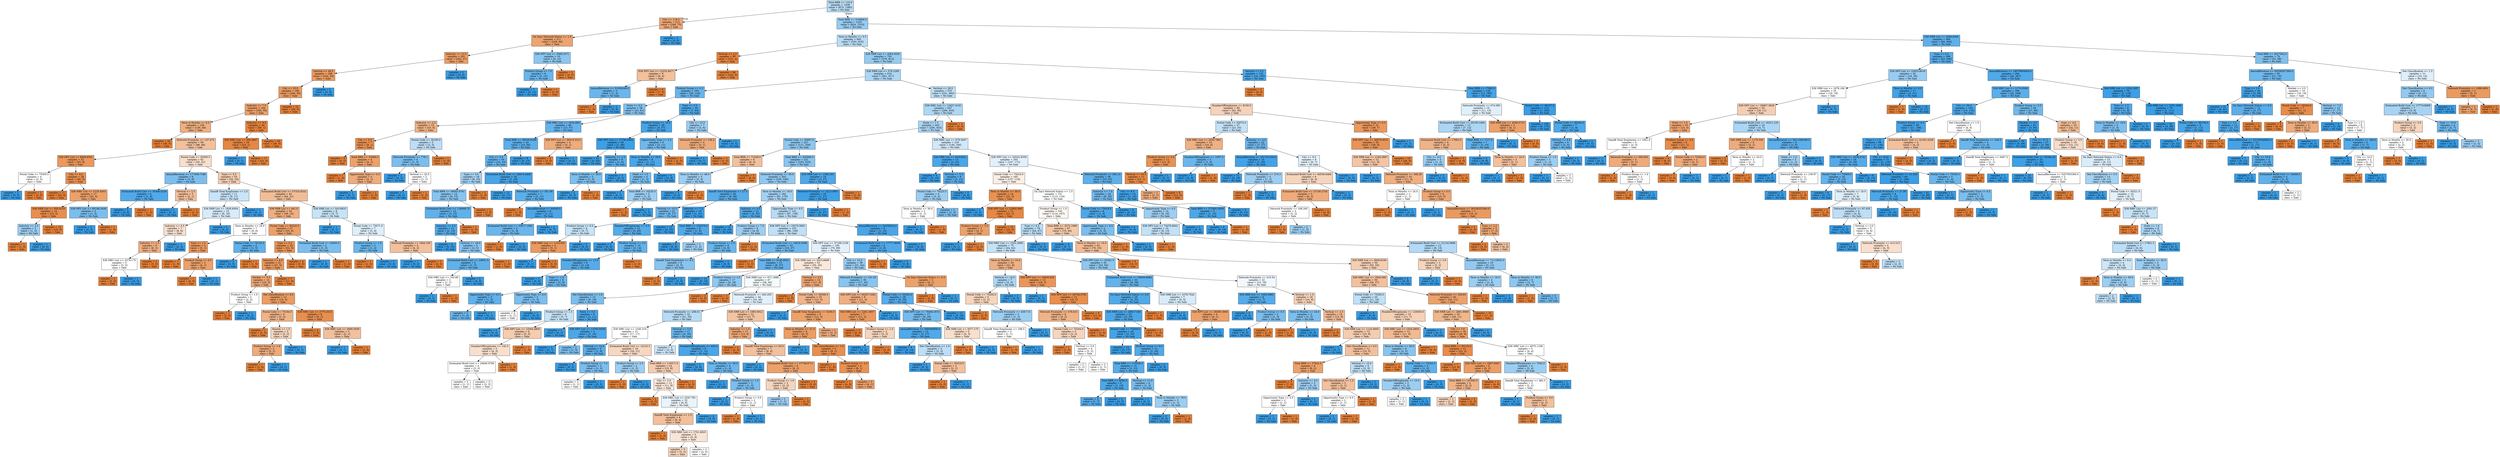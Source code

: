 digraph Tree {
node [shape=box, style="filled", color="black"] ;
0 [label="Total BRR <= 123.0\nsamples = 1438\nvalue = [873, 1385]\nclass = No Sale", fillcolor="#399de55e"] ;
1 [label="City <= 119.5\nsamples = 213\nvalue = [249, 75]\nclass = Sale", fillcolor="#e58139b2"] ;
0 -> 1 [labeldistance=2.5, labelangle=45, headlabel="True"] ;
2 [label="On Zayo Network Status <= 1.5\nsamples = 211\nvalue = [249, 69]\nclass = Sale", fillcolor="#e58139b8"] ;
1 -> 2 ;
3 [label="Industry <= 13.5\nsamples = 201\nvalue = [244, 57]\nclass = Sale", fillcolor="#e58139c3"] ;
2 -> 3 ;
4 [label="Vertical <= 49.5\nsamples = 198\nvalue = [244, 53]\nclass = Sale", fillcolor="#e58139c8"] ;
3 -> 4 ;
5 [label="City <= 33.0\nsamples = 196\nvalue = [244, 50]\nclass = Sale", fillcolor="#e58139cb"] ;
4 -> 5 ;
6 [label="Industry <= 7.5\nsamples = 164\nvalue = [195, 50]\nclass = Sale", fillcolor="#e58139be"] ;
5 -> 6 ;
7 [label="Term in Months <= 6.5\nsamples = 120\nvalue = [136, 49]\nclass = Sale", fillcolor="#e58139a3"] ;
6 -> 7 ;
8 [label="samples = 26\nvalue = [38, 0]\nclass = Sale", fillcolor="#e58139ff"] ;
7 -> 8 ;
9 [label="Network Proximity <= 147.475\nsamples = 94\nvalue = [98, 49]\nclass = Sale", fillcolor="#e581397f"] ;
7 -> 9 ;
10 [label="X36 NPV List <= 6858.8301\nsamples = 32\nvalue = [43, 8]\nclass = Sale", fillcolor="#e58139d0"] ;
9 -> 10 ;
11 [label="Postal Code <= 75305.5\nsamples = 4\nvalue = [3, 3]\nclass = Sale", fillcolor="#e5813900"] ;
10 -> 11 ;
12 [label="samples = 2\nvalue = [0, 3]\nclass = No Sale", fillcolor="#399de5ff"] ;
11 -> 12 ;
13 [label="samples = 2\nvalue = [3, 0]\nclass = Sale", fillcolor="#e58139ff"] ;
11 -> 13 ;
14 [label="City <= 4.5\nsamples = 28\nvalue = [40, 5]\nclass = Sale", fillcolor="#e58139df"] ;
10 -> 14 ;
15 [label="samples = 11\nvalue = [20, 0]\nclass = Sale", fillcolor="#e58139ff"] ;
14 -> 15 ;
16 [label="X36 MRC List <= 3133.4453\nsamples = 17\nvalue = [20, 5]\nclass = Sale", fillcolor="#e58139bf"] ;
14 -> 16 ;
17 [label="X36 NRR List <= 950.8125\nsamples = 14\nvalue = [19, 2]\nclass = Sale", fillcolor="#e58139e4"] ;
16 -> 17 ;
18 [label="Industry <= 2.5\nsamples = 2\nvalue = [1, 2]\nclass = No Sale", fillcolor="#399de57f"] ;
17 -> 18 ;
19 [label="samples = 1\nvalue = [1, 0]\nclass = Sale", fillcolor="#e58139ff"] ;
18 -> 19 ;
20 [label="samples = 1\nvalue = [0, 2]\nclass = No Sale", fillcolor="#399de5ff"] ;
18 -> 20 ;
21 [label="samples = 12\nvalue = [18, 0]\nclass = Sale", fillcolor="#e58139ff"] ;
17 -> 21 ;
22 [label="X36 NPV List <= 85148.3438\nsamples = 3\nvalue = [1, 3]\nclass = No Sale", fillcolor="#399de5aa"] ;
16 -> 22 ;
23 [label="samples = 2\nvalue = [0, 3]\nclass = No Sale", fillcolor="#399de5ff"] ;
22 -> 23 ;
24 [label="samples = 1\nvalue = [1, 0]\nclass = Sale", fillcolor="#e58139ff"] ;
22 -> 24 ;
25 [label="Postal Code <= 30309.5\nsamples = 62\nvalue = [55, 41]\nclass = Sale", fillcolor="#e5813941"] ;
9 -> 25 ;
26 [label="AnnualRevenue <= 177458.7188\nsamples = 9\nvalue = [3, 9]\nclass = No Sale", fillcolor="#399de5aa"] ;
25 -> 26 ;
27 [label="Estimated Build Cost <= 35406.5234\nsamples = 6\nvalue = [1, 8]\nclass = No Sale", fillcolor="#399de5df"] ;
26 -> 27 ;
28 [label="samples = 5\nvalue = [0, 8]\nclass = No Sale", fillcolor="#399de5ff"] ;
27 -> 28 ;
29 [label="samples = 1\nvalue = [1, 0]\nclass = Sale", fillcolor="#e58139ff"] ;
27 -> 29 ;
30 [label="Vertical <= 2.5\nsamples = 3\nvalue = [2, 1]\nclass = Sale", fillcolor="#e581397f"] ;
26 -> 30 ;
31 [label="samples = 1\nvalue = [0, 1]\nclass = No Sale", fillcolor="#399de5ff"] ;
30 -> 31 ;
32 [label="samples = 2\nvalue = [2, 0]\nclass = Sale", fillcolor="#e58139ff"] ;
30 -> 32 ;
33 [label="Type <= 0.5\nsamples = 53\nvalue = [52, 32]\nclass = Sale", fillcolor="#e5813962"] ;
25 -> 33 ;
34 [label="DandB Total Employees <= 2.5\nsamples = 11\nvalue = [8, 11]\nclass = No Sale", fillcolor="#399de546"] ;
33 -> 34 ;
35 [label="X36 NRR List <= 1836.8304\nsamples = 10\nvalue = [8, 10]\nclass = No Sale", fillcolor="#399de533"] ;
34 -> 35 ;
36 [label="Industry <= 5.5\nsamples = 7\nvalue = [8, 6]\nclass = Sale", fillcolor="#e5813940"] ;
35 -> 36 ;
37 [label="Industry <= 1.5\nsamples = 6\nvalue = [8, 3]\nclass = Sale", fillcolor="#e581399f"] ;
36 -> 37 ;
38 [label="X36 MRC List <= 2379.175\nsamples = 3\nvalue = [3, 3]\nclass = Sale", fillcolor="#e5813900"] ;
37 -> 38 ;
39 [label="samples = 2\nvalue = [3, 0]\nclass = Sale", fillcolor="#e58139ff"] ;
38 -> 39 ;
40 [label="samples = 1\nvalue = [0, 3]\nclass = No Sale", fillcolor="#399de5ff"] ;
38 -> 40 ;
41 [label="samples = 3\nvalue = [5, 0]\nclass = Sale", fillcolor="#e58139ff"] ;
37 -> 41 ;
42 [label="samples = 1\nvalue = [0, 3]\nclass = No Sale", fillcolor="#399de5ff"] ;
36 -> 42 ;
43 [label="samples = 3\nvalue = [0, 4]\nclass = No Sale", fillcolor="#399de5ff"] ;
35 -> 43 ;
44 [label="samples = 1\nvalue = [0, 1]\nclass = No Sale", fillcolor="#399de5ff"] ;
34 -> 44 ;
45 [label="Estimated Build Cost <= 57325.8242\nsamples = 42\nvalue = [44, 21]\nclass = Sale", fillcolor="#e5813985"] ;
33 -> 45 ;
46 [label="X36 NRR List <= 461.0\nsamples = 34\nvalue = [39, 14]\nclass = Sale", fillcolor="#e58139a3"] ;
45 -> 46 ;
47 [label="Term in Months <= 24.0\nsamples = 7\nvalue = [6, 6]\nclass = Sale", fillcolor="#e5813900"] ;
46 -> 47 ;
48 [label="Type <= 1.5\nsamples = 3\nvalue = [5, 1]\nclass = Sale", fillcolor="#e58139cc"] ;
47 -> 48 ;
49 [label="samples = 1\nvalue = [1, 0]\nclass = Sale", fillcolor="#e58139ff"] ;
48 -> 49 ;
50 [label="Product Group <= 6.5\nsamples = 2\nvalue = [4, 1]\nclass = Sale", fillcolor="#e58139bf"] ;
48 -> 50 ;
51 [label="samples = 1\nvalue = [4, 0]\nclass = Sale", fillcolor="#e58139ff"] ;
50 -> 51 ;
52 [label="samples = 1\nvalue = [0, 1]\nclass = No Sale", fillcolor="#399de5ff"] ;
50 -> 52 ;
53 [label="Postal Code <= 78133.5\nsamples = 4\nvalue = [1, 5]\nclass = No Sale", fillcolor="#399de5cc"] ;
47 -> 53 ;
54 [label="samples = 3\nvalue = [0, 5]\nclass = No Sale", fillcolor="#399de5ff"] ;
53 -> 54 ;
55 [label="samples = 1\nvalue = [1, 0]\nclass = Sale", fillcolor="#e58139ff"] ;
53 -> 55 ;
56 [label="Postal Code <= 80220.5\nsamples = 27\nvalue = [33, 8]\nclass = Sale", fillcolor="#e58139c1"] ;
46 -> 56 ;
57 [label="Type <= 2.5\nsamples = 25\nvalue = [32, 5]\nclass = Sale", fillcolor="#e58139d7"] ;
56 -> 57 ;
58 [label="Industry <= 4.0\nsamples = 21\nvalue = [27, 5]\nclass = Sale", fillcolor="#e58139d0"] ;
57 -> 58 ;
59 [label="Market <= 0.5\nsamples = 14\nvalue = [16, 5]\nclass = Sale", fillcolor="#e58139af"] ;
58 -> 59 ;
60 [label="Product Group <= 1.0\nsamples = 2\nvalue = [2, 2]\nclass = Sale", fillcolor="#e5813900"] ;
59 -> 60 ;
61 [label="samples = 1\nvalue = [2, 0]\nclass = Sale", fillcolor="#e58139ff"] ;
60 -> 61 ;
62 [label="samples = 1\nvalue = [0, 2]\nclass = No Sale", fillcolor="#399de5ff"] ;
60 -> 62 ;
63 [label="Net Classification <= 0.5\nsamples = 12\nvalue = [14, 3]\nclass = Sale", fillcolor="#e58139c8"] ;
59 -> 63 ;
64 [label="Postal Code <= 75164.0\nsamples = 4\nvalue = [5, 2]\nclass = Sale", fillcolor="#e5813999"] ;
63 -> 64 ;
65 [label="samples = 1\nvalue = [2, 0]\nclass = Sale", fillcolor="#e58139ff"] ;
64 -> 65 ;
66 [label="Market <= 1.5\nsamples = 3\nvalue = [3, 2]\nclass = Sale", fillcolor="#e5813955"] ;
64 -> 66 ;
67 [label="Product Group <= 1.0\nsamples = 2\nvalue = [3, 1]\nclass = Sale", fillcolor="#e58139aa"] ;
66 -> 67 ;
68 [label="samples = 1\nvalue = [3, 0]\nclass = Sale", fillcolor="#e58139ff"] ;
67 -> 68 ;
69 [label="samples = 1\nvalue = [0, 1]\nclass = No Sale", fillcolor="#399de5ff"] ;
67 -> 69 ;
70 [label="samples = 1\nvalue = [0, 1]\nclass = No Sale", fillcolor="#399de5ff"] ;
66 -> 70 ;
71 [label="X36 MRC List <= 2770.2515\nsamples = 8\nvalue = [9, 1]\nclass = Sale", fillcolor="#e58139e3"] ;
63 -> 71 ;
72 [label="samples = 6\nvalue = [7, 0]\nclass = Sale", fillcolor="#e58139ff"] ;
71 -> 72 ;
73 [label="X36 MRC List <= 3585.5559\nsamples = 2\nvalue = [2, 1]\nclass = Sale", fillcolor="#e581397f"] ;
71 -> 73 ;
74 [label="samples = 1\nvalue = [0, 1]\nclass = No Sale", fillcolor="#399de5ff"] ;
73 -> 74 ;
75 [label="samples = 1\nvalue = [2, 0]\nclass = Sale", fillcolor="#e58139ff"] ;
73 -> 75 ;
76 [label="samples = 7\nvalue = [11, 0]\nclass = Sale", fillcolor="#e58139ff"] ;
58 -> 76 ;
77 [label="samples = 4\nvalue = [5, 0]\nclass = Sale", fillcolor="#e58139ff"] ;
57 -> 77 ;
78 [label="Estimated Build Cost <= 24595.0\nsamples = 2\nvalue = [1, 3]\nclass = No Sale", fillcolor="#399de5aa"] ;
56 -> 78 ;
79 [label="samples = 1\nvalue = [0, 3]\nclass = No Sale", fillcolor="#399de5ff"] ;
78 -> 79 ;
80 [label="samples = 1\nvalue = [1, 0]\nclass = Sale", fillcolor="#e58139ff"] ;
78 -> 80 ;
81 [label="X36 NRR List <= 543.6833\nsamples = 8\nvalue = [5, 7]\nclass = No Sale", fillcolor="#399de549"] ;
45 -> 81 ;
82 [label="samples = 1\nvalue = [0, 1]\nclass = No Sale", fillcolor="#399de5ff"] ;
81 -> 82 ;
83 [label="Postal Code <= 75071.5\nsamples = 7\nvalue = [5, 6]\nclass = No Sale", fillcolor="#399de52a"] ;
81 -> 83 ;
84 [label="Product Group <= 1.5\nsamples = 3\nvalue = [1, 4]\nclass = No Sale", fillcolor="#399de5bf"] ;
83 -> 84 ;
85 [label="samples = 1\nvalue = [1, 0]\nclass = Sale", fillcolor="#e58139ff"] ;
84 -> 85 ;
86 [label="samples = 2\nvalue = [0, 4]\nclass = No Sale", fillcolor="#399de5ff"] ;
84 -> 86 ;
87 [label="Network Proximity <= 1944.105\nsamples = 4\nvalue = [4, 2]\nclass = Sale", fillcolor="#e581397f"] ;
83 -> 87 ;
88 [label="samples = 1\nvalue = [0, 2]\nclass = No Sale", fillcolor="#399de5ff"] ;
87 -> 88 ;
89 [label="samples = 3\nvalue = [4, 0]\nclass = Sale", fillcolor="#e58139ff"] ;
87 -> 89 ;
90 [label="Industry <= 9.5\nsamples = 44\nvalue = [59, 1]\nclass = Sale", fillcolor="#e58139fb"] ;
6 -> 90 ;
91 [label="X36 MRC List <= 305.3667\nsamples = 18\nvalue = [23, 1]\nclass = Sale", fillcolor="#e58139f4"] ;
90 -> 91 ;
92 [label="samples = 1\nvalue = [0, 1]\nclass = No Sale", fillcolor="#399de5ff"] ;
91 -> 92 ;
93 [label="samples = 17\nvalue = [23, 0]\nclass = Sale", fillcolor="#e58139ff"] ;
91 -> 93 ;
94 [label="samples = 26\nvalue = [36, 0]\nclass = Sale", fillcolor="#e58139ff"] ;
90 -> 94 ;
95 [label="samples = 32\nvalue = [49, 0]\nclass = Sale", fillcolor="#e58139ff"] ;
5 -> 95 ;
96 [label="samples = 2\nvalue = [0, 3]\nclass = No Sale", fillcolor="#399de5ff"] ;
4 -> 96 ;
97 [label="samples = 3\nvalue = [0, 4]\nclass = No Sale", fillcolor="#399de5ff"] ;
3 -> 97 ;
98 [label="X36 NPV List <= 3568.2571\nsamples = 10\nvalue = [5, 12]\nclass = No Sale", fillcolor="#399de595"] ;
2 -> 98 ;
99 [label="Product Group <= 7.5\nsamples = 8\nvalue = [3, 12]\nclass = No Sale", fillcolor="#399de5bf"] ;
98 -> 99 ;
100 [label="samples = 7\nvalue = [0, 12]\nclass = No Sale", fillcolor="#399de5ff"] ;
99 -> 100 ;
101 [label="samples = 1\nvalue = [3, 0]\nclass = Sale", fillcolor="#e58139ff"] ;
99 -> 101 ;
102 [label="samples = 2\nvalue = [2, 0]\nclass = Sale", fillcolor="#e58139ff"] ;
98 -> 102 ;
103 [label="samples = 2\nvalue = [0, 6]\nclass = No Sale", fillcolor="#399de5ff"] ;
1 -> 103 ;
104 [label="Total BRR <= 519689.0\nsamples = 1225\nvalue = [624, 1310]\nclass = No Sale", fillcolor="#399de586"] ;
0 -> 104 [labeldistance=2.5, labelangle=-45, headlabel="False"] ;
105 [label="Term in Months <= 0.5\nsamples = 845\nvalue = [530, 816]\nclass = No Sale", fillcolor="#399de559"] ;
104 -> 105 ;
106 [label="Vertical <= 2.5\nsamples = 95\nvalue = [151, 4]\nclass = Sale", fillcolor="#e58139f8"] ;
105 -> 106 ;
107 [label="X36 NPV List <= 12232.8477\nsamples = 9\nvalue = [8, 4]\nclass = Sale", fillcolor="#e581397f"] ;
106 -> 107 ;
108 [label="AnnualRevenue <= 51836284.0\nsamples = 3\nvalue = [1, 4]\nclass = No Sale", fillcolor="#399de5bf"] ;
107 -> 108 ;
109 [label="samples = 1\nvalue = [1, 0]\nclass = Sale", fillcolor="#e58139ff"] ;
108 -> 109 ;
110 [label="samples = 2\nvalue = [0, 4]\nclass = No Sale", fillcolor="#399de5ff"] ;
108 -> 110 ;
111 [label="samples = 6\nvalue = [7, 0]\nclass = Sale", fillcolor="#e58139ff"] ;
107 -> 111 ;
112 [label="samples = 86\nvalue = [143, 0]\nclass = Sale", fillcolor="#e58139ff"] ;
106 -> 112 ;
113 [label="X36 NRR List <= 4064.9292\nsamples = 750\nvalue = [379, 812]\nclass = No Sale", fillcolor="#399de588"] ;
105 -> 113 ;
114 [label="X36 NRR List <= 576.2285\nsamples = 618\nvalue = [361, 617]\nclass = No Sale", fillcolor="#399de56a"] ;
113 -> 114 ;
115 [label="Product Group <= 2.5\nsamples = 103\nvalue = [30, 124]\nclass = No Sale", fillcolor="#399de5c1"] ;
114 -> 115 ;
116 [label="State <= 0.5\nsamples = 58\nvalue = [23, 61]\nclass = No Sale", fillcolor="#399de59f"] ;
115 -> 116 ;
117 [label="Industry <= 2.5\nsamples = 12\nvalue = [10, 4]\nclass = Sale", fillcolor="#e5813999"] ;
116 -> 117 ;
118 [label="City <= 0.5\nsamples = 7\nvalue = [8, 1]\nclass = Sale", fillcolor="#e58139df"] ;
117 -> 118 ;
119 [label="samples = 3\nvalue = [4, 0]\nclass = Sale", fillcolor="#e58139ff"] ;
118 -> 119 ;
120 [label="Total BRR <= 33949.0\nsamples = 4\nvalue = [4, 1]\nclass = Sale", fillcolor="#e58139bf"] ;
118 -> 120 ;
121 [label="samples = 1\nvalue = [1, 0]\nclass = Sale", fillcolor="#e58139ff"] ;
120 -> 121 ;
122 [label="Opportunity Type <= 0.5\nsamples = 3\nvalue = [3, 1]\nclass = Sale", fillcolor="#e58139aa"] ;
120 -> 122 ;
123 [label="samples = 1\nvalue = [0, 1]\nclass = No Sale", fillcolor="#399de5ff"] ;
122 -> 123 ;
124 [label="samples = 2\nvalue = [3, 0]\nclass = Sale", fillcolor="#e58139ff"] ;
122 -> 124 ;
125 [label="Postal Code <= 30185.0\nsamples = 5\nvalue = [2, 3]\nclass = No Sale", fillcolor="#399de555"] ;
117 -> 125 ;
126 [label="Network Proximity <= 778.1\nsamples = 4\nvalue = [1, 3]\nclass = No Sale", fillcolor="#399de5aa"] ;
125 -> 126 ;
127 [label="samples = 2\nvalue = [0, 2]\nclass = No Sale", fillcolor="#399de5ff"] ;
126 -> 127 ;
128 [label="Vertical <= 20.0\nsamples = 2\nvalue = [1, 1]\nclass = Sale", fillcolor="#e5813900"] ;
126 -> 128 ;
129 [label="samples = 1\nvalue = [0, 1]\nclass = No Sale", fillcolor="#399de5ff"] ;
128 -> 129 ;
130 [label="samples = 1\nvalue = [1, 0]\nclass = Sale", fillcolor="#e58139ff"] ;
128 -> 130 ;
131 [label="samples = 1\nvalue = [1, 0]\nclass = Sale", fillcolor="#e58139ff"] ;
125 -> 131 ;
132 [label="X36 MRC List <= 3434.895\nsamples = 46\nvalue = [13, 57]\nclass = No Sale", fillcolor="#399de5c5"] ;
116 -> 132 ;
133 [label="Total BRR <= 48549.8398\nsamples = 42\nvalue = [10, 56]\nclass = No Sale", fillcolor="#399de5d1"] ;
132 -> 133 ;
134 [label="City <= 5.5\nsamples = 34\nvalue = [10, 43]\nclass = No Sale", fillcolor="#399de5c4"] ;
133 -> 134 ;
135 [label="Type <= 3.0\nsamples = 16\nvalue = [8, 15]\nclass = No Sale", fillcolor="#399de577"] ;
134 -> 135 ;
136 [label="Total BRR <= 36953.0781\nsamples = 14\nvalue = [6, 15]\nclass = No Sale", fillcolor="#399de599"] ;
135 -> 136 ;
137 [label="Estimated Build Cost <= 134009.75\nsamples = 12\nvalue = [3, 15]\nclass = No Sale", fillcolor="#399de5cc"] ;
136 -> 137 ;
138 [label="Industry <= 4.5\nsamples = 11\nvalue = [2, 15]\nclass = No Sale", fillcolor="#399de5dd"] ;
137 -> 138 ;
139 [label="samples = 6\nvalue = [0, 10]\nclass = No Sale", fillcolor="#399de5ff"] ;
138 -> 139 ;
140 [label="Vertical <= 18.0\nsamples = 5\nvalue = [2, 5]\nclass = No Sale", fillcolor="#399de599"] ;
138 -> 140 ;
141 [label="Estimated Build Cost <= 24951.5\nsamples = 4\nvalue = [1, 5]\nclass = No Sale", fillcolor="#399de5cc"] ;
140 -> 141 ;
142 [label="X36 MRC List <= 163.89\nsamples = 2\nvalue = [1, 1]\nclass = Sale", fillcolor="#e5813900"] ;
141 -> 142 ;
143 [label="samples = 1\nvalue = [0, 1]\nclass = No Sale", fillcolor="#399de5ff"] ;
142 -> 143 ;
144 [label="samples = 1\nvalue = [1, 0]\nclass = Sale", fillcolor="#e58139ff"] ;
142 -> 144 ;
145 [label="samples = 2\nvalue = [0, 4]\nclass = No Sale", fillcolor="#399de5ff"] ;
141 -> 145 ;
146 [label="samples = 1\nvalue = [1, 0]\nclass = Sale", fillcolor="#e58139ff"] ;
140 -> 146 ;
147 [label="samples = 1\nvalue = [1, 0]\nclass = Sale", fillcolor="#e58139ff"] ;
137 -> 147 ;
148 [label="samples = 2\nvalue = [3, 0]\nclass = Sale", fillcolor="#e58139ff"] ;
136 -> 148 ;
149 [label="samples = 2\nvalue = [2, 0]\nclass = Sale", fillcolor="#e58139ff"] ;
135 -> 149 ;
150 [label="Estimated Build Cost <= 28474.4492\nsamples = 18\nvalue = [2, 28]\nclass = No Sale", fillcolor="#399de5ed"] ;
134 -> 150 ;
151 [label="samples = 11\nvalue = [0, 17]\nclass = No Sale", fillcolor="#399de5ff"] ;
150 -> 151 ;
152 [label="Network Proximity <= 361.48\nsamples = 7\nvalue = [2, 11]\nclass = No Sale", fillcolor="#399de5d1"] ;
150 -> 152 ;
153 [label="samples = 1\nvalue = [1, 0]\nclass = Sale", fillcolor="#e58139ff"] ;
152 -> 153 ;
154 [label="AnnualRevenue <= 64540.0\nsamples = 6\nvalue = [1, 11]\nclass = No Sale", fillcolor="#399de5e8"] ;
152 -> 154 ;
155 [label="Estimated Build Cost <= 33017.1992\nsamples = 4\nvalue = [1, 4]\nclass = No Sale", fillcolor="#399de5bf"] ;
154 -> 155 ;
156 [label="samples = 1\nvalue = [1, 0]\nclass = Sale", fillcolor="#e58139ff"] ;
155 -> 156 ;
157 [label="samples = 3\nvalue = [0, 4]\nclass = No Sale", fillcolor="#399de5ff"] ;
155 -> 157 ;
158 [label="samples = 2\nvalue = [0, 7]\nclass = No Sale", fillcolor="#399de5ff"] ;
154 -> 158 ;
159 [label="samples = 8\nvalue = [0, 13]\nclass = No Sale", fillcolor="#399de5ff"] ;
133 -> 159 ;
160 [label="X36 NPV List <= 90514.5312\nsamples = 4\nvalue = [3, 1]\nclass = Sale", fillcolor="#e58139aa"] ;
132 -> 160 ;
161 [label="samples = 3\nvalue = [3, 0]\nclass = Sale", fillcolor="#e58139ff"] ;
160 -> 161 ;
162 [label="samples = 1\nvalue = [0, 1]\nclass = No Sale", fillcolor="#399de5ff"] ;
160 -> 162 ;
163 [label="Type <= 3.5\nsamples = 45\nvalue = [7, 63]\nclass = No Sale", fillcolor="#399de5e3"] ;
115 -> 163 ;
164 [label="Product Group <= 10.0\nsamples = 38\nvalue = [4, 57]\nclass = No Sale", fillcolor="#399de5ed"] ;
163 -> 164 ;
165 [label="X36 NPV List <= 27780.6602\nsamples = 29\nvalue = [1, 46]\nclass = No Sale", fillcolor="#399de5f9"] ;
164 -> 165 ;
166 [label="samples = 23\nvalue = [0, 40]\nclass = No Sale", fillcolor="#399de5ff"] ;
165 -> 166 ;
167 [label="Industry <= 1.0\nsamples = 6\nvalue = [1, 6]\nclass = No Sale", fillcolor="#399de5d4"] ;
165 -> 167 ;
168 [label="Term in Months <= 30.0\nsamples = 3\nvalue = [1, 3]\nclass = No Sale", fillcolor="#399de5aa"] ;
167 -> 168 ;
169 [label="samples = 2\nvalue = [0, 3]\nclass = No Sale", fillcolor="#399de5ff"] ;
168 -> 169 ;
170 [label="samples = 1\nvalue = [1, 0]\nclass = Sale", fillcolor="#e58139ff"] ;
168 -> 170 ;
171 [label="samples = 3\nvalue = [0, 3]\nclass = No Sale", fillcolor="#399de5ff"] ;
167 -> 171 ;
172 [label="Opportunity Type <= 5.0\nsamples = 9\nvalue = [3, 11]\nclass = No Sale", fillcolor="#399de5b9"] ;
164 -> 172 ;
173 [label="Term in Months <= 18.0\nsamples = 8\nvalue = [1, 11]\nclass = No Sale", fillcolor="#399de5e8"] ;
172 -> 173 ;
174 [label="State <= 1.5\nsamples = 4\nvalue = [1, 3]\nclass = No Sale", fillcolor="#399de5aa"] ;
173 -> 174 ;
175 [label="samples = 1\nvalue = [0, 1]\nclass = No Sale", fillcolor="#399de5ff"] ;
174 -> 175 ;
176 [label="Total BRR <= 16235.0\nsamples = 3\nvalue = [1, 2]\nclass = No Sale", fillcolor="#399de57f"] ;
174 -> 176 ;
177 [label="samples = 1\nvalue = [1, 0]\nclass = Sale", fillcolor="#e58139ff"] ;
176 -> 177 ;
178 [label="samples = 2\nvalue = [0, 2]\nclass = No Sale", fillcolor="#399de5ff"] ;
176 -> 178 ;
179 [label="samples = 4\nvalue = [0, 8]\nclass = No Sale", fillcolor="#399de5ff"] ;
173 -> 179 ;
180 [label="samples = 1\nvalue = [2, 0]\nclass = Sale", fillcolor="#e58139ff"] ;
172 -> 180 ;
181 [label="City <= 23.5\nsamples = 7\nvalue = [3, 6]\nclass = No Sale", fillcolor="#399de57f"] ;
163 -> 181 ;
182 [label="Network Proximity <= 136.4\nsamples = 4\nvalue = [3, 1]\nclass = Sale", fillcolor="#e58139aa"] ;
181 -> 182 ;
183 [label="samples = 1\nvalue = [0, 1]\nclass = No Sale", fillcolor="#399de5ff"] ;
182 -> 183 ;
184 [label="samples = 3\nvalue = [3, 0]\nclass = Sale", fillcolor="#e58139ff"] ;
182 -> 184 ;
185 [label="samples = 3\nvalue = [0, 5]\nclass = No Sale", fillcolor="#399de5ff"] ;
181 -> 185 ;
186 [label="Vertical <= 28.5\nsamples = 515\nvalue = [331, 493]\nclass = No Sale", fillcolor="#399de554"] ;
114 -> 186 ;
187 [label="X36 MRC List <= 12457.4102\nsamples = 447\nvalue = [269, 453]\nclass = No Sale", fillcolor="#399de568"] ;
186 -> 187 ;
188 [label="State <= 1.5\nsamples = 443\nvalue = [260, 453]\nclass = No Sale", fillcolor="#399de56d"] ;
187 -> 188 ;
189 [label="Postal Code <= 30007.0\nsamples = 227\nvalue = [111, 259]\nclass = No Sale", fillcolor="#399de592"] ;
188 -> 189 ;
190 [label="Total BRR <= 71049.0\nsamples = 6\nvalue = [8, 4]\nclass = Sale", fillcolor="#e581397f"] ;
189 -> 190 ;
191 [label="Term in Months <= 48.0\nsamples = 3\nvalue = [2, 4]\nclass = No Sale", fillcolor="#399de57f"] ;
190 -> 191 ;
192 [label="samples = 2\nvalue = [0, 4]\nclass = No Sale", fillcolor="#399de5ff"] ;
191 -> 192 ;
193 [label="samples = 1\nvalue = [2, 0]\nclass = Sale", fillcolor="#e58139ff"] ;
191 -> 193 ;
194 [label="samples = 3\nvalue = [6, 0]\nclass = Sale", fillcolor="#e58139ff"] ;
190 -> 194 ;
195 [label="Total BRR <= 302896.5\nsamples = 221\nvalue = [103, 255]\nclass = No Sale", fillcolor="#399de598"] ;
189 -> 195 ;
196 [label="Network Proximity <= 95.6\nsamples = 202\nvalue = [100, 228]\nclass = No Sale", fillcolor="#399de58f"] ;
195 -> 196 ;
197 [label="DandB Total Employees <= 27.5\nsamples = 40\nvalue = [9, 58]\nclass = No Sale", fillcolor="#399de5d7"] ;
196 -> 197 ;
198 [label="Vertical <= 15.5\nsamples = 21\nvalue = [8, 27]\nclass = No Sale", fillcolor="#399de5b3"] ;
197 -> 198 ;
199 [label="Product Group <= 0.5\nsamples = 9\nvalue = [5, 7]\nclass = No Sale", fillcolor="#399de549"] ;
198 -> 199 ;
200 [label="X36 MRC List <= 1150.005\nsamples = 4\nvalue = [5, 1]\nclass = Sale", fillcolor="#e58139cc"] ;
199 -> 200 ;
201 [label="samples = 1\nvalue = [0, 1]\nclass = No Sale", fillcolor="#399de5ff"] ;
200 -> 201 ;
202 [label="samples = 3\nvalue = [5, 0]\nclass = Sale", fillcolor="#e58139ff"] ;
200 -> 202 ;
203 [label="samples = 5\nvalue = [0, 6]\nclass = No Sale", fillcolor="#399de5ff"] ;
199 -> 203 ;
204 [label="NumberOfEmployees <= 3.5\nsamples = 12\nvalue = [3, 20]\nclass = No Sale", fillcolor="#399de5d9"] ;
198 -> 204 ;
205 [label="samples = 2\nvalue = [0, 6]\nclass = No Sale", fillcolor="#399de5ff"] ;
204 -> 205 ;
206 [label="Product Group <= 2.0\nsamples = 10\nvalue = [3, 14]\nclass = No Sale", fillcolor="#399de5c8"] ;
204 -> 206 ;
207 [label="NumberOfEmployees <= 13.0\nsamples = 9\nvalue = [2, 14]\nclass = No Sale", fillcolor="#399de5db"] ;
206 -> 207 ;
208 [label="samples = 3\nvalue = [0, 6]\nclass = No Sale", fillcolor="#399de5ff"] ;
207 -> 208 ;
209 [label="Type <= 1.0\nsamples = 6\nvalue = [2, 8]\nclass = No Sale", fillcolor="#399de5bf"] ;
207 -> 209 ;
210 [label="Opportunity Type <= 0.5\nsamples = 3\nvalue = [1, 5]\nclass = No Sale", fillcolor="#399de5cc"] ;
209 -> 210 ;
211 [label="samples = 2\nvalue = [1, 4]\nclass = No Sale", fillcolor="#399de5bf"] ;
210 -> 211 ;
212 [label="samples = 1\nvalue = [0, 1]\nclass = No Sale", fillcolor="#399de5ff"] ;
210 -> 212 ;
213 [label="Opportunity Type <= 0.5\nsamples = 3\nvalue = [1, 3]\nclass = No Sale", fillcolor="#399de5aa"] ;
209 -> 213 ;
214 [label="samples = 2\nvalue = [1, 1]\nclass = Sale", fillcolor="#e5813900"] ;
213 -> 214 ;
215 [label="samples = 1\nvalue = [0, 2]\nclass = No Sale", fillcolor="#399de5ff"] ;
213 -> 215 ;
216 [label="samples = 1\nvalue = [1, 0]\nclass = Sale", fillcolor="#e58139ff"] ;
206 -> 216 ;
217 [label="Industry <= 7.5\nsamples = 19\nvalue = [1, 31]\nclass = No Sale", fillcolor="#399de5f7"] ;
197 -> 217 ;
218 [label="samples = 13\nvalue = [0, 23]\nclass = No Sale", fillcolor="#399de5ff"] ;
217 -> 218 ;
219 [label="Total BRR <= 103678.0\nsamples = 6\nvalue = [1, 8]\nclass = No Sale", fillcolor="#399de5df"] ;
217 -> 219 ;
220 [label="samples = 4\nvalue = [0, 6]\nclass = No Sale", fillcolor="#399de5ff"] ;
219 -> 220 ;
221 [label="samples = 2\nvalue = [1, 2]\nclass = No Sale", fillcolor="#399de57f"] ;
219 -> 221 ;
222 [label="Term in Months <= 18.0\nsamples = 162\nvalue = [91, 170]\nclass = No Sale", fillcolor="#399de576"] ;
196 -> 222 ;
223 [label="Industry <= 4.5\nsamples = 21\nvalue = [4, 32]\nclass = No Sale", fillcolor="#399de5df"] ;
222 -> 223 ;
224 [label="samples = 12\nvalue = [0, 24]\nclass = No Sale", fillcolor="#399de5ff"] ;
223 -> 224 ;
225 [label="Product Group <= 7.5\nsamples = 9\nvalue = [4, 8]\nclass = No Sale", fillcolor="#399de57f"] ;
223 -> 225 ;
226 [label="Product Group <= 2.5\nsamples = 8\nvalue = [2, 8]\nclass = No Sale", fillcolor="#399de5bf"] ;
225 -> 226 ;
227 [label="DandB Total Employees <= 8.5\nsamples = 6\nvalue = [2, 5]\nclass = No Sale", fillcolor="#399de599"] ;
226 -> 227 ;
228 [label="samples = 2\nvalue = [2, 0]\nclass = Sale", fillcolor="#e58139ff"] ;
227 -> 228 ;
229 [label="samples = 4\nvalue = [0, 5]\nclass = No Sale", fillcolor="#399de5ff"] ;
227 -> 229 ;
230 [label="samples = 2\nvalue = [0, 3]\nclass = No Sale", fillcolor="#399de5ff"] ;
226 -> 230 ;
231 [label="samples = 1\nvalue = [2, 0]\nclass = Sale", fillcolor="#e58139ff"] ;
225 -> 231 ;
232 [label="Opportunity Type <= 0.5\nsamples = 141\nvalue = [87, 138]\nclass = No Sale", fillcolor="#399de55e"] ;
222 -> 232 ;
233 [label="X36 NPV List <= 19270.5801\nsamples = 133\nvalue = [86, 126]\nclass = No Sale", fillcolor="#399de551"] ;
232 -> 233 ;
234 [label="Estimated Build Cost <= 14819.3496\nsamples = 33\nvalue = [10, 37]\nclass = No Sale", fillcolor="#399de5ba"] ;
233 -> 234 ;
235 [label="samples = 2\nvalue = [2, 0]\nclass = Sale", fillcolor="#e58139ff"] ;
234 -> 235 ;
236 [label="Total BRR <= 9140.9551\nsamples = 31\nvalue = [8, 37]\nclass = No Sale", fillcolor="#399de5c8"] ;
234 -> 236 ;
237 [label="samples = 14\nvalue = [0, 19]\nclass = No Sale", fillcolor="#399de5ff"] ;
236 -> 237 ;
238 [label="Product Group <= 2.5\nsamples = 17\nvalue = [8, 18]\nclass = No Sale", fillcolor="#399de58e"] ;
236 -> 238 ;
239 [label="Net Classification <= 1.0\nsamples = 15\nvalue = [6, 18]\nclass = No Sale", fillcolor="#399de5aa"] ;
238 -> 239 ;
240 [label="Product Group <= 1.5\nsamples = 9\nvalue = [5, 7]\nclass = No Sale", fillcolor="#399de549"] ;
239 -> 240 ;
241 [label="samples = 3\nvalue = [0, 4]\nclass = No Sale", fillcolor="#399de5ff"] ;
240 -> 241 ;
242 [label="X36 NPV List <= 12564.4805\nsamples = 6\nvalue = [5, 3]\nclass = Sale", fillcolor="#e5813966"] ;
240 -> 242 ;
243 [label="NumberOfEmployees <= 142.5\nsamples = 5\nvalue = [4, 3]\nclass = Sale", fillcolor="#e5813940"] ;
242 -> 243 ;
244 [label="Estimated Build Cost <= 24646.9766\nsamples = 4\nvalue = [3, 3]\nclass = Sale", fillcolor="#e5813900"] ;
243 -> 244 ;
245 [label="samples = 2\nvalue = [1, 1]\nclass = Sale", fillcolor="#e5813900"] ;
244 -> 245 ;
246 [label="samples = 2\nvalue = [2, 2]\nclass = Sale", fillcolor="#e5813900"] ;
244 -> 246 ;
247 [label="samples = 1\nvalue = [1, 0]\nclass = Sale", fillcolor="#e58139ff"] ;
243 -> 247 ;
248 [label="samples = 1\nvalue = [1, 0]\nclass = Sale", fillcolor="#e58139ff"] ;
242 -> 248 ;
249 [label="State <= 0.5\nsamples = 6\nvalue = [1, 11]\nclass = No Sale", fillcolor="#399de5e8"] ;
239 -> 249 ;
250 [label="samples = 1\nvalue = [0, 1]\nclass = No Sale", fillcolor="#399de5ff"] ;
249 -> 250 ;
251 [label="X36 NPV List <= 13760.9336\nsamples = 5\nvalue = [1, 10]\nclass = No Sale", fillcolor="#399de5e6"] ;
249 -> 251 ;
252 [label="samples = 3\nvalue = [0, 7]\nclass = No Sale", fillcolor="#399de5ff"] ;
251 -> 252 ;
253 [label="samples = 2\nvalue = [1, 3]\nclass = No Sale", fillcolor="#399de5aa"] ;
251 -> 253 ;
254 [label="samples = 2\nvalue = [2, 0]\nclass = Sale", fillcolor="#e58139ff"] ;
238 -> 254 ;
255 [label="X36 NPV List <= 37168.2109\nsamples = 100\nvalue = [76, 89]\nclass = No Sale", fillcolor="#399de525"] ;
233 -> 255 ;
256 [label="X36 NRR List <= 2023.6689\nsamples = 61\nvalue = [55, 45]\nclass = Sale", fillcolor="#e581392e"] ;
255 -> 256 ;
257 [label="X36 NRR List <= 671.1688\nsamples = 47\nvalue = [38, 40]\nclass = No Sale", fillcolor="#399de50d"] ;
256 -> 257 ;
258 [label="samples = 3\nvalue = [4, 0]\nclass = Sale", fillcolor="#e58139ff"] ;
257 -> 258 ;
259 [label="Network Proximity <= 445.205\nsamples = 44\nvalue = [34, 40]\nclass = No Sale", fillcolor="#399de526"] ;
257 -> 259 ;
260 [label="Network Proximity <= 268.61\nsamples = 32\nvalue = [21, 33]\nclass = No Sale", fillcolor="#399de55d"] ;
259 -> 260 ;
261 [label="X36 MRC List <= 1540.319\nsamples = 21\nvalue = [17, 17]\nclass = Sale", fillcolor="#e5813900"] ;
260 -> 261 ;
262 [label="Vertical <= 14.0\nsamples = 5\nvalue = [1, 6]\nclass = No Sale", fillcolor="#399de5d4"] ;
261 -> 262 ;
263 [label="samples = 2\nvalue = [0, 3]\nclass = No Sale", fillcolor="#399de5ff"] ;
262 -> 263 ;
264 [label="Product Group <= 7.0\nsamples = 3\nvalue = [1, 3]\nclass = No Sale", fillcolor="#399de5aa"] ;
262 -> 264 ;
265 [label="samples = 2\nvalue = [1, 1]\nclass = Sale", fillcolor="#e5813900"] ;
264 -> 265 ;
266 [label="samples = 1\nvalue = [0, 2]\nclass = No Sale", fillcolor="#399de5ff"] ;
264 -> 266 ;
267 [label="Estimated Build Cost <= 14132.5\nsamples = 16\nvalue = [16, 11]\nclass = Sale", fillcolor="#e5813950"] ;
261 -> 267 ;
268 [label="Product Group <= 2.5\nsamples = 2\nvalue = [1, 2]\nclass = No Sale", fillcolor="#399de57f"] ;
267 -> 268 ;
269 [label="samples = 1\nvalue = [1, 0]\nclass = Sale", fillcolor="#e58139ff"] ;
268 -> 269 ;
270 [label="samples = 1\nvalue = [0, 2]\nclass = No Sale", fillcolor="#399de5ff"] ;
268 -> 270 ;
271 [label="Total BRR <= 119371.0\nsamples = 14\nvalue = [15, 9]\nclass = Sale", fillcolor="#e5813966"] ;
267 -> 271 ;
272 [label="City <= 2.0\nsamples = 12\nvalue = [11, 9]\nclass = Sale", fillcolor="#e581392e"] ;
271 -> 272 ;
273 [label="samples = 2\nvalue = [3, 0]\nclass = Sale", fillcolor="#e58139ff"] ;
272 -> 273 ;
274 [label="X36 MRC List <= 2247.781\nsamples = 10\nvalue = [8, 9]\nclass = No Sale", fillcolor="#399de51c"] ;
272 -> 274 ;
275 [label="DandB Total Employees <= 1.5\nsamples = 6\nvalue = [8, 4]\nclass = Sale", fillcolor="#e581397f"] ;
274 -> 275 ;
276 [label="samples = 1\nvalue = [3, 0]\nclass = Sale", fillcolor="#e58139ff"] ;
275 -> 276 ;
277 [label="X36 MRC List <= 1701.6925\nsamples = 5\nvalue = [5, 4]\nclass = Sale", fillcolor="#e5813933"] ;
275 -> 277 ;
278 [label="samples = 3\nvalue = [3, 2]\nclass = Sale", fillcolor="#e5813955"] ;
277 -> 278 ;
279 [label="samples = 2\nvalue = [2, 2]\nclass = Sale", fillcolor="#e5813900"] ;
277 -> 279 ;
280 [label="samples = 4\nvalue = [0, 5]\nclass = No Sale", fillcolor="#399de5ff"] ;
274 -> 280 ;
281 [label="samples = 2\nvalue = [4, 0]\nclass = Sale", fillcolor="#e58139ff"] ;
271 -> 281 ;
282 [label="Vertical <= 5.0\nsamples = 11\nvalue = [4, 16]\nclass = No Sale", fillcolor="#399de5bf"] ;
260 -> 282 ;
283 [label="samples = 2\nvalue = [3, 4]\nclass = No Sale", fillcolor="#399de540"] ;
282 -> 283 ;
284 [label="NumberOfEmployees <= 445.0\nsamples = 9\nvalue = [1, 12]\nclass = No Sale", fillcolor="#399de5ea"] ;
282 -> 284 ;
285 [label="samples = 5\nvalue = [0, 8]\nclass = No Sale", fillcolor="#399de5ff"] ;
284 -> 285 ;
286 [label="Term in Months <= 30.0\nsamples = 4\nvalue = [1, 4]\nclass = No Sale", fillcolor="#399de5bf"] ;
284 -> 286 ;
287 [label="samples = 1\nvalue = [0, 1]\nclass = No Sale", fillcolor="#399de5ff"] ;
286 -> 287 ;
288 [label="Product Group <= 1.0\nsamples = 3\nvalue = [1, 3]\nclass = No Sale", fillcolor="#399de5aa"] ;
286 -> 288 ;
289 [label="samples = 1\nvalue = [0, 2]\nclass = No Sale", fillcolor="#399de5ff"] ;
288 -> 289 ;
290 [label="Product Group <= 3.0\nsamples = 2\nvalue = [1, 1]\nclass = Sale", fillcolor="#e5813900"] ;
288 -> 290 ;
291 [label="samples = 1\nvalue = [1, 0]\nclass = Sale", fillcolor="#e58139ff"] ;
290 -> 291 ;
292 [label="samples = 1\nvalue = [0, 1]\nclass = No Sale", fillcolor="#399de5ff"] ;
290 -> 292 ;
293 [label="X36 NRR List <= 1893.6912\nsamples = 12\nvalue = [13, 7]\nclass = Sale", fillcolor="#e5813976"] ;
259 -> 293 ;
294 [label="Industry <= 1.5\nsamples = 11\nvalue = [13, 4]\nclass = Sale", fillcolor="#e58139b1"] ;
293 -> 294 ;
295 [label="samples = 4\nvalue = [5, 0]\nclass = Sale", fillcolor="#e58139ff"] ;
294 -> 295 ;
296 [label="DandB Total Employees <= 63.0\nsamples = 7\nvalue = [8, 4]\nclass = Sale", fillcolor="#e581397f"] ;
294 -> 296 ;
297 [label="samples = 1\nvalue = [0, 2]\nclass = No Sale", fillcolor="#399de5ff"] ;
296 -> 297 ;
298 [label="Estimated Build Cost <= 27748.8711\nsamples = 6\nvalue = [8, 2]\nclass = Sale", fillcolor="#e58139bf"] ;
296 -> 298 ;
299 [label="Product Group <= 1.0\nsamples = 3\nvalue = [3, 2]\nclass = Sale", fillcolor="#e5813955"] ;
298 -> 299 ;
300 [label="samples = 2\nvalue = [1, 2]\nclass = No Sale", fillcolor="#399de57f"] ;
299 -> 300 ;
301 [label="samples = 1\nvalue = [2, 0]\nclass = Sale", fillcolor="#e58139ff"] ;
299 -> 301 ;
302 [label="samples = 3\nvalue = [5, 0]\nclass = Sale", fillcolor="#e58139ff"] ;
298 -> 302 ;
303 [label="samples = 1\nvalue = [0, 3]\nclass = No Sale", fillcolor="#399de5ff"] ;
293 -> 303 ;
304 [label="Vertical <= 3.5\nsamples = 14\nvalue = [17, 5]\nclass = Sale", fillcolor="#e58139b4"] ;
256 -> 304 ;
305 [label="samples = 4\nvalue = [5, 0]\nclass = Sale", fillcolor="#e58139ff"] ;
304 -> 305 ;
306 [label="Postal Code <= 30306.5\nsamples = 10\nvalue = [12, 5]\nclass = Sale", fillcolor="#e5813995"] ;
304 -> 306 ;
307 [label="samples = 2\nvalue = [0, 2]\nclass = No Sale", fillcolor="#399de5ff"] ;
306 -> 307 ;
308 [label="DandB Total Employees <= 5200.0\nsamples = 8\nvalue = [12, 3]\nclass = Sale", fillcolor="#e58139bf"] ;
306 -> 308 ;
309 [label="Term in Months <= 31.0\nsamples = 6\nvalue = [9, 2]\nclass = Sale", fillcolor="#e58139c6"] ;
308 -> 309 ;
310 [label="samples = 1\nvalue = [0, 1]\nclass = No Sale", fillcolor="#399de5ff"] ;
309 -> 310 ;
311 [label="Net Classification <= 1.0\nsamples = 5\nvalue = [9, 1]\nclass = Sale", fillcolor="#e58139e3"] ;
309 -> 311 ;
312 [label="samples = 1\nvalue = [1, 0]\nclass = Sale", fillcolor="#e58139ff"] ;
311 -> 312 ;
313 [label="Product Group <= 2.0\nsamples = 4\nvalue = [8, 1]\nclass = Sale", fillcolor="#e58139df"] ;
311 -> 313 ;
314 [label="samples = 1\nvalue = [4, 0]\nclass = Sale", fillcolor="#e58139ff"] ;
313 -> 314 ;
315 [label="samples = 3\nvalue = [4, 1]\nclass = Sale", fillcolor="#e58139bf"] ;
313 -> 315 ;
316 [label="samples = 2\nvalue = [3, 1]\nclass = Sale", fillcolor="#e58139aa"] ;
308 -> 316 ;
317 [label="City <= 15.5\nsamples = 39\nvalue = [21, 44]\nclass = No Sale", fillcolor="#399de585"] ;
255 -> 317 ;
318 [label="Network Proximity <= 101.63\nsamples = 36\nvalue = [17, 43]\nclass = No Sale", fillcolor="#399de59a"] ;
317 -> 318 ;
319 [label="X36 NPV List <= 60257.3281\nsamples = 8\nvalue = [11, 4]\nclass = Sale", fillcolor="#e58139a2"] ;
318 -> 319 ;
320 [label="X36 NRR List <= 2261.3657\nsamples = 7\nvalue = [11, 2]\nclass = Sale", fillcolor="#e58139d1"] ;
319 -> 320 ;
321 [label="samples = 5\nvalue = [8, 0]\nclass = Sale", fillcolor="#e58139ff"] ;
320 -> 321 ;
322 [label="Product Group <= 1.0\nsamples = 2\nvalue = [3, 2]\nclass = Sale", fillcolor="#e5813955"] ;
320 -> 322 ;
323 [label="samples = 1\nvalue = [0, 2]\nclass = No Sale", fillcolor="#399de5ff"] ;
322 -> 323 ;
324 [label="samples = 1\nvalue = [3, 0]\nclass = Sale", fillcolor="#e58139ff"] ;
322 -> 324 ;
325 [label="samples = 1\nvalue = [0, 2]\nclass = No Sale", fillcolor="#399de5ff"] ;
319 -> 325 ;
326 [label="Postal Code <= 30322.0\nsamples = 28\nvalue = [6, 39]\nclass = No Sale", fillcolor="#399de5d8"] ;
318 -> 326 ;
327 [label="X36 NPV List <= 76404.3672\nsamples = 17\nvalue = [6, 20]\nclass = No Sale", fillcolor="#399de5b3"] ;
326 -> 327 ;
328 [label="AnnualRevenue <= 266393856.0\nsamples = 12\nvalue = [2, 17]\nclass = No Sale", fillcolor="#399de5e1"] ;
327 -> 328 ;
329 [label="samples = 9\nvalue = [0, 14]\nclass = No Sale", fillcolor="#399de5ff"] ;
328 -> 329 ;
330 [label="Net Classification <= 1.0\nsamples = 3\nvalue = [2, 3]\nclass = No Sale", fillcolor="#399de555"] ;
328 -> 330 ;
331 [label="samples = 1\nvalue = [0, 2]\nclass = No Sale", fillcolor="#399de5ff"] ;
330 -> 331 ;
332 [label="Postal Code <= 30310.5\nsamples = 2\nvalue = [2, 1]\nclass = Sale", fillcolor="#e581397f"] ;
330 -> 332 ;
333 [label="samples = 1\nvalue = [2, 0]\nclass = Sale", fillcolor="#e58139ff"] ;
332 -> 333 ;
334 [label="samples = 1\nvalue = [0, 1]\nclass = No Sale", fillcolor="#399de5ff"] ;
332 -> 334 ;
335 [label="X36 NRR List <= 3077.175\nsamples = 5\nvalue = [4, 3]\nclass = Sale", fillcolor="#e5813940"] ;
327 -> 335 ;
336 [label="samples = 3\nvalue = [4, 0]\nclass = Sale", fillcolor="#e58139ff"] ;
335 -> 336 ;
337 [label="samples = 2\nvalue = [0, 3]\nclass = No Sale", fillcolor="#399de5ff"] ;
335 -> 337 ;
338 [label="samples = 11\nvalue = [0, 19]\nclass = No Sale", fillcolor="#399de5ff"] ;
326 -> 338 ;
339 [label="On Zayo Network Status <= 0.5\nsamples = 3\nvalue = [4, 1]\nclass = Sale", fillcolor="#e58139bf"] ;
317 -> 339 ;
340 [label="samples = 2\nvalue = [4, 0]\nclass = Sale", fillcolor="#e58139ff"] ;
339 -> 340 ;
341 [label="samples = 1\nvalue = [0, 1]\nclass = No Sale", fillcolor="#399de5ff"] ;
339 -> 341 ;
342 [label="AnnualRevenue <= 34258524.0\nsamples = 8\nvalue = [1, 12]\nclass = No Sale", fillcolor="#399de5ea"] ;
232 -> 342 ;
343 [label="Estimated Build Cost <= 17777.8008\nsamples = 6\nvalue = [1, 8]\nclass = No Sale", fillcolor="#399de5df"] ;
342 -> 343 ;
344 [label="samples = 1\nvalue = [1, 0]\nclass = Sale", fillcolor="#e58139ff"] ;
343 -> 344 ;
345 [label="samples = 5\nvalue = [0, 8]\nclass = No Sale", fillcolor="#399de5ff"] ;
343 -> 345 ;
346 [label="samples = 2\nvalue = [0, 4]\nclass = No Sale", fillcolor="#399de5ff"] ;
342 -> 346 ;
347 [label="X36 NRR List <= 2385.291\nsamples = 19\nvalue = [3, 27]\nclass = No Sale", fillcolor="#399de5e3"] ;
195 -> 347 ;
348 [label="Network Proximity <= 3213.5901\nsamples = 18\nvalue = [1, 27]\nclass = No Sale", fillcolor="#399de5f6"] ;
347 -> 348 ;
349 [label="samples = 17\nvalue = [0, 27]\nclass = No Sale", fillcolor="#399de5ff"] ;
348 -> 349 ;
350 [label="samples = 1\nvalue = [1, 0]\nclass = Sale", fillcolor="#e58139ff"] ;
348 -> 350 ;
351 [label="samples = 1\nvalue = [2, 0]\nclass = Sale", fillcolor="#e58139ff"] ;
347 -> 351 ;
352 [label="X36 MRC List <= 879.5697\nsamples = 216\nvalue = [149, 194]\nclass = No Sale", fillcolor="#399de53b"] ;
188 -> 352 ;
353 [label="X36 NRR List <= 819.6021\nsamples = 13\nvalue = [2, 22]\nclass = No Sale", fillcolor="#399de5e8"] ;
352 -> 353 ;
354 [label="samples = 4\nvalue = [0, 10]\nclass = No Sale", fillcolor="#399de5ff"] ;
353 -> 354 ;
355 [label="Vertical <= 5.0\nsamples = 9\nvalue = [2, 12]\nclass = No Sale", fillcolor="#399de5d4"] ;
353 -> 355 ;
356 [label="Postal Code <= 75223.5\nsamples = 4\nvalue = [2, 4]\nclass = No Sale", fillcolor="#399de57f"] ;
355 -> 356 ;
357 [label="Term in Months <= 30.0\nsamples = 2\nvalue = [1, 1]\nclass = Sale", fillcolor="#e5813900"] ;
356 -> 357 ;
358 [label="samples = 1\nvalue = [0, 1]\nclass = No Sale", fillcolor="#399de5ff"] ;
357 -> 358 ;
359 [label="samples = 1\nvalue = [1, 0]\nclass = Sale", fillcolor="#e58139ff"] ;
357 -> 359 ;
360 [label="samples = 2\nvalue = [1, 3]\nclass = No Sale", fillcolor="#399de5aa"] ;
356 -> 360 ;
361 [label="samples = 5\nvalue = [0, 8]\nclass = No Sale", fillcolor="#399de5ff"] ;
355 -> 361 ;
362 [label="X36 NPV List <= 54522.8359\nsamples = 203\nvalue = [147, 172]\nclass = No Sale", fillcolor="#399de525"] ;
352 -> 362 ;
363 [label="Postal Code <= 75010.0\nsamples = 165\nvalue = [137, 119]\nclass = Sale", fillcolor="#e5813922"] ;
362 -> 363 ;
364 [label="Term in Months <= 30.0\nsamples = 14\nvalue = [22, 3]\nclass = Sale", fillcolor="#e58139dc"] ;
363 -> 364 ;
365 [label="samples = 2\nvalue = [0, 2]\nclass = No Sale", fillcolor="#399de5ff"] ;
364 -> 365 ;
366 [label="X36 NPV List <= 22802.666\nsamples = 12\nvalue = [22, 1]\nclass = Sale", fillcolor="#e58139f3"] ;
364 -> 366 ;
367 [label="Product Group <= 1.0\nsamples = 2\nvalue = [4, 1]\nclass = Sale", fillcolor="#e58139bf"] ;
366 -> 367 ;
368 [label="samples = 1\nvalue = [0, 1]\nclass = No Sale", fillcolor="#399de5ff"] ;
367 -> 368 ;
369 [label="samples = 1\nvalue = [4, 0]\nclass = Sale", fillcolor="#e58139ff"] ;
367 -> 369 ;
370 [label="samples = 10\nvalue = [18, 0]\nclass = Sale", fillcolor="#e58139ff"] ;
366 -> 370 ;
371 [label="On Zayo Network Status <= 1.5\nsamples = 151\nvalue = [115, 116]\nclass = No Sale", fillcolor="#399de502"] ;
363 -> 371 ;
372 [label="Product Group <= 1.5\nsamples = 145\nvalue = [114, 107]\nclass = Sale", fillcolor="#e5813910"] ;
371 -> 372 ;
373 [label="Type <= 6.5\nsamples = 78\nvalue = [44, 67]\nclass = No Sale", fillcolor="#399de558"] ;
372 -> 373 ;
374 [label="X36 MRC List <= 1532.2908\nsamples = 75\nvalue = [44, 62]\nclass = No Sale", fillcolor="#399de54a"] ;
373 -> 374 ;
375 [label="Term in Months <= 24.0\nsamples = 20\nvalue = [21, 8]\nclass = Sale", fillcolor="#e581399e"] ;
374 -> 375 ;
376 [label="Vertical <= 14.0\nsamples = 7\nvalue = [3, 5]\nclass = No Sale", fillcolor="#399de566"] ;
375 -> 376 ;
377 [label="Postal Code <= 75204.0\nsamples = 5\nvalue = [3, 2]\nclass = Sale", fillcolor="#e5813955"] ;
376 -> 377 ;
378 [label="samples = 2\nvalue = [2, 0]\nclass = Sale", fillcolor="#e58139ff"] ;
377 -> 378 ;
379 [label="Network Proximity <= 439.715\nsamples = 3\nvalue = [1, 2]\nclass = No Sale", fillcolor="#399de57f"] ;
377 -> 379 ;
380 [label="DandB Total Employees <= 198.5\nsamples = 2\nvalue = [1, 1]\nclass = Sale", fillcolor="#e5813900"] ;
379 -> 380 ;
381 [label="samples = 1\nvalue = [1, 0]\nclass = Sale", fillcolor="#e58139ff"] ;
380 -> 381 ;
382 [label="samples = 1\nvalue = [0, 1]\nclass = No Sale", fillcolor="#399de5ff"] ;
380 -> 382 ;
383 [label="samples = 1\nvalue = [0, 1]\nclass = No Sale", fillcolor="#399de5ff"] ;
379 -> 383 ;
384 [label="samples = 2\nvalue = [0, 3]\nclass = No Sale", fillcolor="#399de5ff"] ;
376 -> 384 ;
385 [label="X36 NPV List <= 20605.832\nsamples = 13\nvalue = [18, 3]\nclass = Sale", fillcolor="#e58139d4"] ;
375 -> 385 ;
386 [label="samples = 1\nvalue = [0, 1]\nclass = No Sale", fillcolor="#399de5ff"] ;
385 -> 386 ;
387 [label="X36 NPV List <= 26764.0781\nsamples = 12\nvalue = [18, 2]\nclass = Sale", fillcolor="#e58139e3"] ;
385 -> 387 ;
388 [label="Network Proximity <= 478.615\nsamples = 6\nvalue = [5, 2]\nclass = Sale", fillcolor="#e5813999"] ;
387 -> 388 ;
389 [label="Postal Code <= 75204.0\nsamples = 5\nvalue = [3, 2]\nclass = Sale", fillcolor="#e5813955"] ;
388 -> 389 ;
390 [label="samples = 1\nvalue = [1, 0]\nclass = Sale", fillcolor="#e58139ff"] ;
389 -> 390 ;
391 [label="Vertical <= 5.0\nsamples = 4\nvalue = [2, 2]\nclass = Sale", fillcolor="#e5813900"] ;
389 -> 391 ;
392 [label="samples = 2\nvalue = [1, 1]\nclass = Sale", fillcolor="#e5813900"] ;
391 -> 392 ;
393 [label="samples = 2\nvalue = [1, 1]\nclass = Sale", fillcolor="#e5813900"] ;
391 -> 393 ;
394 [label="samples = 1\nvalue = [2, 0]\nclass = Sale", fillcolor="#e58139ff"] ;
388 -> 394 ;
395 [label="samples = 6\nvalue = [13, 0]\nclass = Sale", fillcolor="#e58139ff"] ;
387 -> 395 ;
396 [label="X36 NPV List <= 31041.5\nsamples = 55\nvalue = [23, 54]\nclass = No Sale", fillcolor="#399de592"] ;
374 -> 396 ;
397 [label="Estimated Build Cost <= 30609.8984\nsamples = 33\nvalue = [8, 38]\nclass = No Sale", fillcolor="#399de5c9"] ;
396 -> 397 ;
398 [label="On Zayo Network Status <= 0.5\nsamples = 26\nvalue = [4, 33]\nclass = No Sale", fillcolor="#399de5e0"] ;
397 -> 398 ;
399 [label="X36 NRR List <= 2856.7183\nsamples = 25\nvalue = [3, 33]\nclass = No Sale", fillcolor="#399de5e8"] ;
398 -> 399 ;
400 [label="Postal Code <= 75204.0\nsamples = 24\nvalue = [2, 33]\nclass = No Sale", fillcolor="#399de5f0"] ;
399 -> 400 ;
401 [label="samples = 12\nvalue = [0, 17]\nclass = No Sale", fillcolor="#399de5ff"] ;
400 -> 401 ;
402 [label="Product Group <= 0.5\nsamples = 12\nvalue = [2, 16]\nclass = No Sale", fillcolor="#399de5df"] ;
400 -> 402 ;
403 [label="Total BRR <= 110559.5\nsamples = 10\nvalue = [2, 13]\nclass = No Sale", fillcolor="#399de5d8"] ;
402 -> 403 ;
404 [label="Total BRR <= 9056.5\nsamples = 6\nvalue = [1, 10]\nclass = No Sale", fillcolor="#399de5e6"] ;
403 -> 404 ;
405 [label="samples = 4\nvalue = [1, 7]\nclass = No Sale", fillcolor="#399de5db"] ;
404 -> 405 ;
406 [label="samples = 2\nvalue = [0, 3]\nclass = No Sale", fillcolor="#399de5ff"] ;
404 -> 406 ;
407 [label="Vertical <= 11.0\nsamples = 4\nvalue = [1, 3]\nclass = No Sale", fillcolor="#399de5aa"] ;
403 -> 407 ;
408 [label="samples = 1\nvalue = [0, 1]\nclass = No Sale", fillcolor="#399de5ff"] ;
407 -> 408 ;
409 [label="Term in Months <= 78.0\nsamples = 3\nvalue = [1, 2]\nclass = No Sale", fillcolor="#399de57f"] ;
407 -> 409 ;
410 [label="samples = 2\nvalue = [0, 2]\nclass = No Sale", fillcolor="#399de5ff"] ;
409 -> 410 ;
411 [label="samples = 1\nvalue = [1, 0]\nclass = Sale", fillcolor="#e58139ff"] ;
409 -> 411 ;
412 [label="samples = 2\nvalue = [0, 3]\nclass = No Sale", fillcolor="#399de5ff"] ;
402 -> 412 ;
413 [label="samples = 1\nvalue = [1, 0]\nclass = Sale", fillcolor="#e58139ff"] ;
399 -> 413 ;
414 [label="samples = 1\nvalue = [1, 0]\nclass = Sale", fillcolor="#e58139ff"] ;
398 -> 414 ;
415 [label="X36 NRR List <= 1078.7042\nsamples = 7\nvalue = [4, 5]\nclass = No Sale", fillcolor="#399de533"] ;
397 -> 415 ;
416 [label="samples = 3\nvalue = [0, 4]\nclass = No Sale", fillcolor="#399de5ff"] ;
415 -> 416 ;
417 [label="X36 NPV List <= 29280.3906\nsamples = 4\nvalue = [4, 1]\nclass = Sale", fillcolor="#e58139bf"] ;
415 -> 417 ;
418 [label="samples = 3\nvalue = [4, 0]\nclass = Sale", fillcolor="#e58139ff"] ;
417 -> 418 ;
419 [label="samples = 1\nvalue = [0, 1]\nclass = No Sale", fillcolor="#399de5ff"] ;
417 -> 419 ;
420 [label="Network Proximity <= 215.54\nsamples = 22\nvalue = [15, 16]\nclass = No Sale", fillcolor="#399de510"] ;
396 -> 420 ;
421 [label="X36 NRR List <= 1492.6862\nsamples = 6\nvalue = [1, 7]\nclass = No Sale", fillcolor="#399de5db"] ;
420 -> 421 ;
422 [label="samples = 3\nvalue = [0, 4]\nclass = No Sale", fillcolor="#399de5ff"] ;
421 -> 422 ;
423 [label="Product Group <= 0.5\nsamples = 3\nvalue = [1, 3]\nclass = No Sale", fillcolor="#399de5aa"] ;
421 -> 423 ;
424 [label="samples = 2\nvalue = [0, 3]\nclass = No Sale", fillcolor="#399de5ff"] ;
423 -> 424 ;
425 [label="samples = 1\nvalue = [1, 0]\nclass = Sale", fillcolor="#e58139ff"] ;
423 -> 425 ;
426 [label="Vertical <= 1.5\nsamples = 16\nvalue = [14, 9]\nclass = Sale", fillcolor="#e581395b"] ;
420 -> 426 ;
427 [label="Term in Months <= 24.0\nsamples = 2\nvalue = [1, 3]\nclass = No Sale", fillcolor="#399de5aa"] ;
426 -> 427 ;
428 [label="samples = 1\nvalue = [1, 0]\nclass = Sale", fillcolor="#e58139ff"] ;
427 -> 428 ;
429 [label="samples = 1\nvalue = [0, 3]\nclass = No Sale", fillcolor="#399de5ff"] ;
427 -> 429 ;
430 [label="Vertical <= 2.5\nsamples = 14\nvalue = [13, 6]\nclass = Sale", fillcolor="#e5813989"] ;
426 -> 430 ;
431 [label="samples = 2\nvalue = [3, 0]\nclass = Sale", fillcolor="#e58139ff"] ;
430 -> 431 ;
432 [label="X36 NRR List <= 1124.5605\nsamples = 12\nvalue = [10, 6]\nclass = Sale", fillcolor="#e5813966"] ;
430 -> 432 ;
433 [label="samples = 1\nvalue = [0, 1]\nclass = No Sale", fillcolor="#399de5ff"] ;
432 -> 433 ;
434 [label="Net Classification <= 0.5\nsamples = 11\nvalue = [10, 5]\nclass = Sale", fillcolor="#e581397f"] ;
432 -> 434 ;
435 [label="Total BRR <= 57822.0\nsamples = 6\nvalue = [8, 2]\nclass = Sale", fillcolor="#e58139bf"] ;
434 -> 435 ;
436 [label="samples = 3\nvalue = [7, 0]\nclass = Sale", fillcolor="#e58139ff"] ;
435 -> 436 ;
437 [label="Industry <= 4.0\nsamples = 3\nvalue = [1, 2]\nclass = No Sale", fillcolor="#399de57f"] ;
435 -> 437 ;
438 [label="Opportunity Type <= 0.5\nsamples = 2\nvalue = [1, 1]\nclass = Sale", fillcolor="#e5813900"] ;
437 -> 438 ;
439 [label="samples = 1\nvalue = [0, 1]\nclass = No Sale", fillcolor="#399de5ff"] ;
438 -> 439 ;
440 [label="samples = 1\nvalue = [1, 0]\nclass = Sale", fillcolor="#e58139ff"] ;
438 -> 440 ;
441 [label="samples = 1\nvalue = [0, 1]\nclass = No Sale", fillcolor="#399de5ff"] ;
437 -> 441 ;
442 [label="Vertical <= 15.0\nsamples = 5\nvalue = [2, 3]\nclass = No Sale", fillcolor="#399de555"] ;
434 -> 442 ;
443 [label="Net Classification <= 1.5\nsamples = 3\nvalue = [2, 1]\nclass = Sale", fillcolor="#e581397f"] ;
442 -> 443 ;
444 [label="Opportunity Type <= 0.5\nsamples = 2\nvalue = [1, 1]\nclass = Sale", fillcolor="#e5813900"] ;
443 -> 444 ;
445 [label="samples = 1\nvalue = [0, 1]\nclass = No Sale", fillcolor="#399de5ff"] ;
444 -> 445 ;
446 [label="samples = 1\nvalue = [1, 0]\nclass = Sale", fillcolor="#e58139ff"] ;
444 -> 446 ;
447 [label="samples = 1\nvalue = [1, 0]\nclass = Sale", fillcolor="#e58139ff"] ;
443 -> 447 ;
448 [label="samples = 2\nvalue = [0, 2]\nclass = No Sale", fillcolor="#399de5ff"] ;
442 -> 448 ;
449 [label="samples = 3\nvalue = [0, 5]\nclass = No Sale", fillcolor="#399de5ff"] ;
373 -> 449 ;
450 [label="Total BRR <= 3572.1899\nsamples = 67\nvalue = [70, 40]\nclass = Sale", fillcolor="#e581396d"] ;
372 -> 450 ;
451 [label="samples = 4\nvalue = [0, 7]\nclass = No Sale", fillcolor="#399de5ff"] ;
450 -> 451 ;
452 [label="Term in Months <= 15.0\nsamples = 63\nvalue = [70, 33]\nclass = Sale", fillcolor="#e5813987"] ;
450 -> 452 ;
453 [label="samples = 9\nvalue = [16, 0]\nclass = Sale", fillcolor="#e58139ff"] ;
452 -> 453 ;
454 [label="X36 NRR List <= 2849.8184\nsamples = 54\nvalue = [54, 33]\nclass = Sale", fillcolor="#e5813963"] ;
452 -> 454 ;
455 [label="X36 MRC List <= 1826.568\nsamples = 50\nvalue = [54, 27]\nclass = Sale", fillcolor="#e581397f"] ;
454 -> 455 ;
456 [label="Postal Code <= 75204.5\nsamples = 20\nvalue = [11, 16]\nclass = No Sale", fillcolor="#399de550"] ;
455 -> 456 ;
457 [label="samples = 5\nvalue = [0, 9]\nclass = No Sale", fillcolor="#399de5ff"] ;
456 -> 457 ;
458 [label="NumberOfEmployees <= 125650.0\nsamples = 15\nvalue = [11, 7]\nclass = Sale", fillcolor="#e581395d"] ;
456 -> 458 ;
459 [label="X36 MRC List <= 1534.3854\nsamples = 13\nvalue = [11, 5]\nclass = Sale", fillcolor="#e581398b"] ;
458 -> 459 ;
460 [label="Term in Months <= 30.0\nsamples = 6\nvalue = [2, 5]\nclass = No Sale", fillcolor="#399de599"] ;
459 -> 460 ;
461 [label="samples = 1\nvalue = [1, 0]\nclass = Sale", fillcolor="#e58139ff"] ;
460 -> 461 ;
462 [label="Postal Code <= 75243.5\nsamples = 5\nvalue = [1, 5]\nclass = No Sale", fillcolor="#399de5cc"] ;
460 -> 462 ;
463 [label="NumberOfEmployees <= 15.0\nsamples = 3\nvalue = [1, 2]\nclass = No Sale", fillcolor="#399de57f"] ;
462 -> 463 ;
464 [label="samples = 2\nvalue = [1, 1]\nclass = Sale", fillcolor="#e5813900"] ;
463 -> 464 ;
465 [label="samples = 1\nvalue = [0, 1]\nclass = No Sale", fillcolor="#399de5ff"] ;
463 -> 465 ;
466 [label="samples = 2\nvalue = [0, 3]\nclass = No Sale", fillcolor="#399de5ff"] ;
462 -> 466 ;
467 [label="samples = 7\nvalue = [9, 0]\nclass = Sale", fillcolor="#e58139ff"] ;
459 -> 467 ;
468 [label="samples = 2\nvalue = [0, 2]\nclass = No Sale", fillcolor="#399de5ff"] ;
458 -> 468 ;
469 [label="Network Proximity <= 344.83\nsamples = 30\nvalue = [43, 11]\nclass = Sale", fillcolor="#e58139be"] ;
455 -> 469 ;
470 [label="X36 NRR List <= 2661.8909\nsamples = 20\nvalue = [26, 11]\nclass = Sale", fillcolor="#e5813993"] ;
469 -> 470 ;
471 [label="City <= 7.0\nsamples = 18\nvalue = [26, 6]\nclass = Sale", fillcolor="#e58139c4"] ;
470 -> 471 ;
472 [label="Total BRR <= 83118.0\nsamples = 13\nvalue = [22, 2]\nclass = Sale", fillcolor="#e58139e8"] ;
471 -> 472 ;
473 [label="samples = 7\nvalue = [13, 0]\nclass = Sale", fillcolor="#e58139ff"] ;
472 -> 473 ;
474 [label="X36 MRC List <= 2807.6567\nsamples = 6\nvalue = [9, 2]\nclass = Sale", fillcolor="#e58139c6"] ;
472 -> 474 ;
475 [label="Total BRR <= 147943.5\nsamples = 4\nvalue = [5, 2]\nclass = Sale", fillcolor="#e5813999"] ;
474 -> 475 ;
476 [label="samples = 2\nvalue = [3, 2]\nclass = Sale", fillcolor="#e5813955"] ;
475 -> 476 ;
477 [label="samples = 2\nvalue = [2, 0]\nclass = Sale", fillcolor="#e58139ff"] ;
475 -> 477 ;
478 [label="samples = 2\nvalue = [4, 0]\nclass = Sale", fillcolor="#e58139ff"] ;
474 -> 478 ;
479 [label="X36 MRC List <= 4075.1108\nsamples = 5\nvalue = [4, 4]\nclass = Sale", fillcolor="#e5813900"] ;
471 -> 479 ;
480 [label="NumberOfEmployees <= 7045.0\nsamples = 4\nvalue = [2, 4]\nclass = No Sale", fillcolor="#399de57f"] ;
479 -> 480 ;
481 [label="DandB Total Employees <= 482.5\nsamples = 3\nvalue = [2, 2]\nclass = Sale", fillcolor="#e5813900"] ;
480 -> 481 ;
482 [label="samples = 1\nvalue = [0, 1]\nclass = No Sale", fillcolor="#399de5ff"] ;
481 -> 482 ;
483 [label="Product Group <= 3.0\nsamples = 2\nvalue = [2, 1]\nclass = Sale", fillcolor="#e581397f"] ;
481 -> 483 ;
484 [label="samples = 1\nvalue = [2, 0]\nclass = Sale", fillcolor="#e58139ff"] ;
483 -> 484 ;
485 [label="samples = 1\nvalue = [0, 1]\nclass = No Sale", fillcolor="#399de5ff"] ;
483 -> 485 ;
486 [label="samples = 1\nvalue = [0, 2]\nclass = No Sale", fillcolor="#399de5ff"] ;
480 -> 486 ;
487 [label="samples = 1\nvalue = [2, 0]\nclass = Sale", fillcolor="#e58139ff"] ;
479 -> 487 ;
488 [label="samples = 2\nvalue = [0, 5]\nclass = No Sale", fillcolor="#399de5ff"] ;
470 -> 488 ;
489 [label="samples = 10\nvalue = [17, 0]\nclass = Sale", fillcolor="#e58139ff"] ;
469 -> 489 ;
490 [label="samples = 4\nvalue = [0, 6]\nclass = No Sale", fillcolor="#399de5ff"] ;
454 -> 490 ;
491 [label="Postal Code <= 75018.5\nsamples = 6\nvalue = [1, 9]\nclass = No Sale", fillcolor="#399de5e3"] ;
371 -> 491 ;
492 [label="Opportunity Type <= 0.5\nsamples = 2\nvalue = [1, 3]\nclass = No Sale", fillcolor="#399de5aa"] ;
491 -> 492 ;
493 [label="samples = 1\nvalue = [1, 0]\nclass = Sale", fillcolor="#e58139ff"] ;
492 -> 493 ;
494 [label="samples = 1\nvalue = [0, 3]\nclass = No Sale", fillcolor="#399de5ff"] ;
492 -> 494 ;
495 [label="samples = 4\nvalue = [0, 6]\nclass = No Sale", fillcolor="#399de5ff"] ;
491 -> 495 ;
496 [label="Network Proximity <= 362.14\nsamples = 38\nvalue = [10, 53]\nclass = No Sale", fillcolor="#399de5cf"] ;
362 -> 496 ;
497 [label="Industry <= 7.5\nsamples = 24\nvalue = [9, 30]\nclass = No Sale", fillcolor="#399de5b3"] ;
496 -> 497 ;
498 [label="samples = 9\nvalue = [0, 12]\nclass = No Sale", fillcolor="#399de5ff"] ;
497 -> 498 ;
499 [label="Opportunity Type <= 0.5\nsamples = 15\nvalue = [9, 18]\nclass = No Sale", fillcolor="#399de57f"] ;
497 -> 499 ;
500 [label="X36 NPV List <= 74479.6641\nsamples = 14\nvalue = [9, 13]\nclass = No Sale", fillcolor="#399de54e"] ;
499 -> 500 ;
501 [label="samples = 1\nvalue = [1, 0]\nclass = Sale", fillcolor="#e58139ff"] ;
500 -> 501 ;
502 [label="Estimated Build Cost <= 21134.0996\nsamples = 13\nvalue = [8, 13]\nclass = No Sale", fillcolor="#399de562"] ;
500 -> 502 ;
503 [label="Product Group <= 2.0\nsamples = 3\nvalue = [3, 2]\nclass = Sale", fillcolor="#e5813955"] ;
502 -> 503 ;
504 [label="samples = 2\nvalue = [0, 2]\nclass = No Sale", fillcolor="#399de5ff"] ;
503 -> 504 ;
505 [label="samples = 1\nvalue = [3, 0]\nclass = Sale", fillcolor="#e58139ff"] ;
503 -> 505 ;
506 [label="AnnualRevenue <= 71115832.0\nsamples = 10\nvalue = [5, 11]\nclass = No Sale", fillcolor="#399de58b"] ;
502 -> 506 ;
507 [label="Term in Months <= 18.0\nsamples = 4\nvalue = [2, 4]\nclass = No Sale", fillcolor="#399de57f"] ;
506 -> 507 ;
508 [label="samples = 1\nvalue = [2, 0]\nclass = Sale", fillcolor="#e58139ff"] ;
507 -> 508 ;
509 [label="samples = 3\nvalue = [0, 4]\nclass = No Sale", fillcolor="#399de5ff"] ;
507 -> 509 ;
510 [label="Term in Months <= 30.0\nsamples = 6\nvalue = [3, 7]\nclass = No Sale", fillcolor="#399de592"] ;
506 -> 510 ;
511 [label="samples = 1\nvalue = [1, 0]\nclass = Sale", fillcolor="#e58139ff"] ;
510 -> 511 ;
512 [label="samples = 5\nvalue = [2, 7]\nclass = No Sale", fillcolor="#399de5b6"] ;
510 -> 512 ;
513 [label="samples = 1\nvalue = [0, 5]\nclass = No Sale", fillcolor="#399de5ff"] ;
499 -> 513 ;
514 [label="City <= 8.5\nsamples = 14\nvalue = [1, 23]\nclass = No Sale", fillcolor="#399de5f4"] ;
496 -> 514 ;
515 [label="Total BRR <= 275491.0938\nsamples = 5\nvalue = [1, 10]\nclass = No Sale", fillcolor="#399de5e6"] ;
514 -> 515 ;
516 [label="samples = 4\nvalue = [0, 10]\nclass = No Sale", fillcolor="#399de5ff"] ;
515 -> 516 ;
517 [label="samples = 1\nvalue = [1, 0]\nclass = Sale", fillcolor="#e58139ff"] ;
515 -> 517 ;
518 [label="samples = 9\nvalue = [0, 13]\nclass = No Sale", fillcolor="#399de5ff"] ;
514 -> 518 ;
519 [label="samples = 4\nvalue = [9, 0]\nclass = Sale", fillcolor="#e58139ff"] ;
187 -> 519 ;
520 [label="NumberOfEmployees <= 8150.0\nsamples = 68\nvalue = [62, 40]\nclass = Sale", fillcolor="#e581395a"] ;
186 -> 520 ;
521 [label="Postal Code <= 52673.0\nsamples = 37\nvalue = [23, 33]\nclass = No Sale", fillcolor="#399de54d"] ;
520 -> 521 ;
522 [label="X36 MRC List <= 2555.7881\nsamples = 15\nvalue = [16, 6]\nclass = Sale", fillcolor="#e581399f"] ;
521 -> 522 ;
523 [label="Product Group <= 2.5\nsamples = 12\nvalue = [15, 2]\nclass = Sale", fillcolor="#e58139dd"] ;
522 -> 523 ;
524 [label="Vertical <= 30.5\nsamples = 11\nvalue = [15, 1]\nclass = Sale", fillcolor="#e58139ee"] ;
523 -> 524 ;
525 [label="samples = 2\nvalue = [3, 1]\nclass = Sale", fillcolor="#e58139aa"] ;
524 -> 525 ;
526 [label="samples = 9\nvalue = [12, 0]\nclass = Sale", fillcolor="#e58139ff"] ;
524 -> 526 ;
527 [label="samples = 1\nvalue = [0, 1]\nclass = No Sale", fillcolor="#399de5ff"] ;
523 -> 527 ;
528 [label="NumberOfEmployees <= 1057.5\nsamples = 3\nvalue = [1, 4]\nclass = No Sale", fillcolor="#399de5bf"] ;
522 -> 528 ;
529 [label="samples = 2\nvalue = [0, 4]\nclass = No Sale", fillcolor="#399de5ff"] ;
528 -> 529 ;
530 [label="samples = 1\nvalue = [1, 0]\nclass = Sale", fillcolor="#e58139ff"] ;
528 -> 530 ;
531 [label="Industry <= 4.0\nsamples = 22\nvalue = [7, 27]\nclass = No Sale", fillcolor="#399de5bd"] ;
521 -> 531 ;
532 [label="AnnualRevenue <= 161741104.0\nsamples = 14\nvalue = [1, 20]\nclass = No Sale", fillcolor="#399de5f2"] ;
531 -> 532 ;
533 [label="samples = 11\nvalue = [0, 18]\nclass = No Sale", fillcolor="#399de5ff"] ;
532 -> 533 ;
534 [label="Network Proximity <= 274.3\nsamples = 3\nvalue = [1, 2]\nclass = No Sale", fillcolor="#399de57f"] ;
532 -> 534 ;
535 [label="samples = 1\nvalue = [1, 0]\nclass = Sale", fillcolor="#e58139ff"] ;
534 -> 535 ;
536 [label="samples = 2\nvalue = [0, 2]\nclass = No Sale", fillcolor="#399de5ff"] ;
534 -> 536 ;
537 [label="City <= 9.5\nsamples = 8\nvalue = [6, 7]\nclass = No Sale", fillcolor="#399de524"] ;
531 -> 537 ;
538 [label="Estimated Build Cost <= 40536.6484\nsamples = 6\nvalue = [6, 4]\nclass = Sale", fillcolor="#e5813955"] ;
537 -> 538 ;
539 [label="Estimated Build Cost <= 27156.2754\nsamples = 5\nvalue = [6, 2]\nclass = Sale", fillcolor="#e58139aa"] ;
538 -> 539 ;
540 [label="Network Proximity <= 168.265\nsamples = 3\nvalue = [2, 2]\nclass = Sale", fillcolor="#e5813900"] ;
539 -> 540 ;
541 [label="samples = 1\nvalue = [1, 0]\nclass = Sale", fillcolor="#e58139ff"] ;
540 -> 541 ;
542 [label="samples = 2\nvalue = [1, 2]\nclass = No Sale", fillcolor="#399de57f"] ;
540 -> 542 ;
543 [label="samples = 2\nvalue = [4, 0]\nclass = Sale", fillcolor="#e58139ff"] ;
539 -> 543 ;
544 [label="samples = 1\nvalue = [0, 2]\nclass = No Sale", fillcolor="#399de5ff"] ;
538 -> 544 ;
545 [label="samples = 2\nvalue = [0, 3]\nclass = No Sale", fillcolor="#399de5ff"] ;
537 -> 545 ;
546 [label="Opportunity Type <= 0.5\nsamples = 31\nvalue = [39, 7]\nclass = Sale", fillcolor="#e58139d1"] ;
520 -> 546 ;
547 [label="X36 NPV List <= 36078.9531\nsamples = 30\nvalue = [39, 6]\nclass = Sale", fillcolor="#e58139d8"] ;
546 -> 547 ;
548 [label="X36 NRR List <= 2182.0667\nsamples = 12\nvalue = [11, 6]\nclass = Sale", fillcolor="#e5813974"] ;
547 -> 548 ;
549 [label="samples = 2\nvalue = [0, 2]\nclass = No Sale", fillcolor="#399de5ff"] ;
548 -> 549 ;
550 [label="Network Proximity <= 348.28\nsamples = 10\nvalue = [11, 4]\nclass = Sale", fillcolor="#e58139a2"] ;
548 -> 550 ;
551 [label="Term in Months <= 24.0\nsamples = 2\nvalue = [1, 1]\nclass = Sale", fillcolor="#e5813900"] ;
550 -> 551 ;
552 [label="samples = 1\nvalue = [1, 0]\nclass = Sale", fillcolor="#e58139ff"] ;
551 -> 552 ;
553 [label="samples = 1\nvalue = [0, 1]\nclass = No Sale", fillcolor="#399de5ff"] ;
551 -> 553 ;
554 [label="Product Group <= 0.5\nsamples = 8\nvalue = [10, 3]\nclass = Sale", fillcolor="#e58139b3"] ;
550 -> 554 ;
555 [label="samples = 1\nvalue = [0, 1]\nclass = No Sale", fillcolor="#399de5ff"] ;
554 -> 555 ;
556 [label="AnnualRevenue <= 38158352384.0\nsamples = 7\nvalue = [10, 2]\nclass = Sale", fillcolor="#e58139cc"] ;
554 -> 556 ;
557 [label="samples = 2\nvalue = [3, 0]\nclass = Sale", fillcolor="#e58139ff"] ;
556 -> 557 ;
558 [label="Type <= 2.5\nsamples = 5\nvalue = [7, 2]\nclass = Sale", fillcolor="#e58139b6"] ;
556 -> 558 ;
559 [label="samples = 2\nvalue = [3, 0]\nclass = Sale", fillcolor="#e58139ff"] ;
558 -> 559 ;
560 [label="samples = 3\nvalue = [4, 2]\nclass = Sale", fillcolor="#e581397f"] ;
558 -> 560 ;
561 [label="samples = 18\nvalue = [28, 0]\nclass = Sale", fillcolor="#e58139ff"] ;
547 -> 561 ;
562 [label="samples = 1\nvalue = [0, 1]\nclass = No Sale", fillcolor="#399de5ff"] ;
546 -> 562 ;
563 [label="Vertical <= 0.5\nsamples = 132\nvalue = [18, 195]\nclass = No Sale", fillcolor="#399de5e7"] ;
113 -> 563 ;
564 [label="samples = 3\nvalue = [6, 0]\nclass = Sale", fillcolor="#e58139ff"] ;
563 -> 564 ;
565 [label="Total BRR <= 17965.0\nsamples = 129\nvalue = [12, 195]\nclass = No Sale", fillcolor="#399de5ef"] ;
563 -> 565 ;
566 [label="Network Proximity <= 674.085\nsamples = 16\nvalue = [11, 13]\nclass = No Sale", fillcolor="#399de527"] ;
565 -> 566 ;
567 [label="Estimated Build Cost <= 20150.1484\nsamples = 13\nvalue = [7, 12]\nclass = No Sale", fillcolor="#399de56a"] ;
566 -> 567 ;
568 [label="Estimated Build Cost <= 17962.0\nsamples = 6\nvalue = [5, 2]\nclass = Sale", fillcolor="#e5813999"] ;
567 -> 568 ;
569 [label="City <= 3.0\nsamples = 3\nvalue = [1, 2]\nclass = No Sale", fillcolor="#399de57f"] ;
568 -> 569 ;
570 [label="samples = 2\nvalue = [0, 2]\nclass = No Sale", fillcolor="#399de5ff"] ;
569 -> 570 ;
571 [label="samples = 1\nvalue = [1, 0]\nclass = Sale", fillcolor="#e58139ff"] ;
569 -> 571 ;
572 [label="samples = 3\nvalue = [4, 0]\nclass = Sale", fillcolor="#e58139ff"] ;
568 -> 572 ;
573 [label="Total BRR <= 7117.5\nsamples = 7\nvalue = [2, 10]\nclass = No Sale", fillcolor="#399de5cc"] ;
567 -> 573 ;
574 [label="samples = 4\nvalue = [0, 9]\nclass = No Sale", fillcolor="#399de5ff"] ;
573 -> 574 ;
575 [label="Term in Months <= 24.0\nsamples = 3\nvalue = [2, 1]\nclass = Sale", fillcolor="#e581397f"] ;
573 -> 575 ;
576 [label="samples = 1\nvalue = [0, 1]\nclass = No Sale", fillcolor="#399de5ff"] ;
575 -> 576 ;
577 [label="samples = 2\nvalue = [2, 0]\nclass = Sale", fillcolor="#e58139ff"] ;
575 -> 577 ;
578 [label="X36 NRR List <= 4346.5713\nsamples = 3\nvalue = [4, 1]\nclass = Sale", fillcolor="#e58139bf"] ;
566 -> 578 ;
579 [label="samples = 1\nvalue = [0, 1]\nclass = No Sale", fillcolor="#399de5ff"] ;
578 -> 579 ;
580 [label="samples = 2\nvalue = [4, 0]\nclass = Sale", fillcolor="#e58139ff"] ;
578 -> 580 ;
581 [label="Postal Code <= 80157.0\nsamples = 113\nvalue = [1, 182]\nclass = No Sale", fillcolor="#399de5fe"] ;
565 -> 581 ;
582 [label="samples = 106\nvalue = [0, 173]\nclass = No Sale", fillcolor="#399de5ff"] ;
581 -> 582 ;
583 [label="Postal Code <= 80202.5\nsamples = 7\nvalue = [1, 9]\nclass = No Sale", fillcolor="#399de5e3"] ;
581 -> 583 ;
584 [label="Vertical <= 6.5\nsamples = 4\nvalue = [1, 4]\nclass = No Sale", fillcolor="#399de5bf"] ;
583 -> 584 ;
585 [label="Product Group <= 1.0\nsamples = 3\nvalue = [1, 2]\nclass = No Sale", fillcolor="#399de57f"] ;
584 -> 585 ;
586 [label="samples = 1\nvalue = [0, 1]\nclass = No Sale", fillcolor="#399de5ff"] ;
585 -> 586 ;
587 [label="samples = 2\nvalue = [1, 1]\nclass = Sale", fillcolor="#e5813900"] ;
585 -> 587 ;
588 [label="samples = 1\nvalue = [0, 2]\nclass = No Sale", fillcolor="#399de5ff"] ;
584 -> 588 ;
589 [label="samples = 3\nvalue = [0, 5]\nclass = No Sale", fillcolor="#399de5ff"] ;
583 -> 589 ;
590 [label="X36 NRR List <= 2098.8306\nsamples = 380\nvalue = [94, 494]\nclass = No Sale", fillcolor="#399de5ce"] ;
104 -> 590 ;
591 [label="Type <= 0.5\nsamples = 306\nvalue = [63, 406]\nclass = No Sale", fillcolor="#399de5d7"] ;
590 -> 591 ;
592 [label="X36 NPV List <= 22925.6016\nsamples = 42\nvalue = [19, 39]\nclass = No Sale", fillcolor="#399de583"] ;
591 -> 592 ;
593 [label="X36 NRR List <= 1678.168\nsamples = 25\nvalue = [18, 18]\nclass = Sale", fillcolor="#e5813900"] ;
592 -> 593 ;
594 [label="X36 NPV List <= 20667.3828\nsamples = 20\nvalue = [18, 11]\nclass = Sale", fillcolor="#e5813963"] ;
593 -> 594 ;
595 [label="State <= 1.0\nsamples = 10\nvalue = [14, 4]\nclass = Sale", fillcolor="#e58139b6"] ;
594 -> 595 ;
596 [label="DandB Total Employees <= 1941.0\nsamples = 4\nvalue = [3, 3]\nclass = Sale", fillcolor="#e5813900"] ;
595 -> 596 ;
597 [label="samples = 1\nvalue = [0, 2]\nclass = No Sale", fillcolor="#399de5ff"] ;
596 -> 597 ;
598 [label="Network Proximity <= 560.835\nsamples = 3\nvalue = [3, 1]\nclass = Sale", fillcolor="#e58139aa"] ;
596 -> 598 ;
599 [label="samples = 1\nvalue = [2, 0]\nclass = Sale", fillcolor="#e58139ff"] ;
598 -> 599 ;
600 [label="Product Group <= 1.0\nsamples = 2\nvalue = [1, 1]\nclass = Sale", fillcolor="#e5813900"] ;
598 -> 600 ;
601 [label="samples = 1\nvalue = [1, 0]\nclass = Sale", fillcolor="#e58139ff"] ;
600 -> 601 ;
602 [label="samples = 1\nvalue = [0, 1]\nclass = No Sale", fillcolor="#399de5ff"] ;
600 -> 602 ;
603 [label="Product Group <= 3.5\nsamples = 6\nvalue = [11, 1]\nclass = Sale", fillcolor="#e58139e8"] ;
595 -> 603 ;
604 [label="samples = 4\nvalue = [8, 0]\nclass = Sale", fillcolor="#e58139ff"] ;
603 -> 604 ;
605 [label="Postal Code <= 75204.0\nsamples = 2\nvalue = [3, 1]\nclass = Sale", fillcolor="#e58139aa"] ;
603 -> 605 ;
606 [label="samples = 1\nvalue = [3, 0]\nclass = Sale", fillcolor="#e58139ff"] ;
605 -> 606 ;
607 [label="samples = 1\nvalue = [0, 1]\nclass = No Sale", fillcolor="#399de5ff"] ;
605 -> 607 ;
608 [label="Estimated Build Cost <= 16311.125\nsamples = 10\nvalue = [4, 7]\nclass = No Sale", fillcolor="#399de56d"] ;
594 -> 608 ;
609 [label="X36 NRR List <= 1179.339\nsamples = 4\nvalue = [3, 1]\nclass = Sale", fillcolor="#e58139aa"] ;
608 -> 609 ;
610 [label="samples = 2\nvalue = [2, 0]\nclass = Sale", fillcolor="#e58139ff"] ;
609 -> 610 ;
611 [label="Term in Months <= 24.0\nsamples = 2\nvalue = [1, 1]\nclass = Sale", fillcolor="#e5813900"] ;
609 -> 611 ;
612 [label="samples = 1\nvalue = [0, 1]\nclass = No Sale", fillcolor="#399de5ff"] ;
611 -> 612 ;
613 [label="samples = 1\nvalue = [1, 0]\nclass = Sale", fillcolor="#e58139ff"] ;
611 -> 613 ;
614 [label="AnnualRevenue <= 5811596288.0\nsamples = 6\nvalue = [1, 6]\nclass = No Sale", fillcolor="#399de5d4"] ;
608 -> 614 ;
615 [label="State <= 1.0\nsamples = 3\nvalue = [1, 2]\nclass = No Sale", fillcolor="#399de57f"] ;
614 -> 615 ;
616 [label="samples = 1\nvalue = [0, 1]\nclass = No Sale", fillcolor="#399de5ff"] ;
615 -> 616 ;
617 [label="Network Proximity <= 159.97\nsamples = 2\nvalue = [1, 1]\nclass = Sale", fillcolor="#e5813900"] ;
615 -> 617 ;
618 [label="samples = 1\nvalue = [0, 1]\nclass = No Sale", fillcolor="#399de5ff"] ;
617 -> 618 ;
619 [label="samples = 1\nvalue = [1, 0]\nclass = Sale", fillcolor="#e58139ff"] ;
617 -> 619 ;
620 [label="samples = 3\nvalue = [0, 4]\nclass = No Sale", fillcolor="#399de5ff"] ;
614 -> 620 ;
621 [label="samples = 5\nvalue = [0, 7]\nclass = No Sale", fillcolor="#399de5ff"] ;
593 -> 621 ;
622 [label="Term in Months <= 0.5\nsamples = 17\nvalue = [1, 21]\nclass = No Sale", fillcolor="#399de5f3"] ;
592 -> 622 ;
623 [label="samples = 1\nvalue = [1, 0]\nclass = Sale", fillcolor="#e58139ff"] ;
622 -> 623 ;
624 [label="samples = 16\nvalue = [0, 21]\nclass = No Sale", fillcolor="#399de5ff"] ;
622 -> 624 ;
625 [label="AnnualRevenue <= 18079064064.0\nsamples = 264\nvalue = [44, 367]\nclass = No Sale", fillcolor="#399de5e0"] ;
591 -> 625 ;
626 [label="X36 MRC List <= 2170.0508\nsamples = 188\nvalue = [42, 248]\nclass = No Sale", fillcolor="#399de5d4"] ;
625 -> 626 ;
627 [label="City <= 50.0\nsamples = 104\nvalue = [15, 152]\nclass = No Sale", fillcolor="#399de5e6"] ;
626 -> 627 ;
628 [label="Product Group <= 6.5\nsamples = 99\nvalue = [11, 148]\nclass = No Sale", fillcolor="#399de5ec"] ;
627 -> 628 ;
629 [label="Type <= 1.5\nsamples = 96\nvalue = [7, 146]\nclass = No Sale", fillcolor="#399de5f3"] ;
628 -> 629 ;
630 [label="X36 MRC List <= 1939.4741\nsamples = 24\nvalue = [5, 36]\nclass = No Sale", fillcolor="#399de5dc"] ;
629 -> 630 ;
631 [label="Postal Code <= 75069.0\nsamples = 16\nvalue = [5, 23]\nclass = No Sale", fillcolor="#399de5c8"] ;
630 -> 631 ;
632 [label="samples = 9\nvalue = [0, 17]\nclass = No Sale", fillcolor="#399de5ff"] ;
631 -> 632 ;
633 [label="Term in Months <= 18.0\nsamples = 7\nvalue = [5, 6]\nclass = No Sale", fillcolor="#399de52a"] ;
631 -> 633 ;
634 [label="samples = 1\nvalue = [1, 0]\nclass = Sale", fillcolor="#e58139ff"] ;
633 -> 634 ;
635 [label="Network Proximity <= 87.435\nsamples = 6\nvalue = [4, 6]\nclass = No Sale", fillcolor="#399de555"] ;
633 -> 635 ;
636 [label="samples = 1\nvalue = [0, 2]\nclass = No Sale", fillcolor="#399de5ff"] ;
635 -> 636 ;
637 [label="Vertical <= 3.0\nsamples = 5\nvalue = [4, 4]\nclass = Sale", fillcolor="#e5813900"] ;
635 -> 637 ;
638 [label="samples = 1\nvalue = [0, 1]\nclass = No Sale", fillcolor="#399de5ff"] ;
637 -> 638 ;
639 [label="Network Proximity <= 413.515\nsamples = 4\nvalue = [4, 3]\nclass = Sale", fillcolor="#e5813940"] ;
637 -> 639 ;
640 [label="samples = 2\nvalue = [2, 0]\nclass = Sale", fillcolor="#e58139ff"] ;
639 -> 640 ;
641 [label="samples = 2\nvalue = [2, 3]\nclass = No Sale", fillcolor="#399de555"] ;
639 -> 641 ;
642 [label="samples = 8\nvalue = [0, 13]\nclass = No Sale", fillcolor="#399de5ff"] ;
630 -> 642 ;
643 [label="City <= 43.0\nsamples = 72\nvalue = [2, 110]\nclass = No Sale", fillcolor="#399de5fa"] ;
629 -> 643 ;
644 [label="Network Proximity <= 31.035\nsamples = 69\nvalue = [1, 106]\nclass = No Sale", fillcolor="#399de5fd"] ;
643 -> 644 ;
645 [label="Network Proximity <= 27.09\nsamples = 8\nvalue = [1, 10]\nclass = No Sale", fillcolor="#399de5e6"] ;
644 -> 645 ;
646 [label="samples = 7\nvalue = [0, 10]\nclass = No Sale", fillcolor="#399de5ff"] ;
645 -> 646 ;
647 [label="samples = 1\nvalue = [1, 0]\nclass = Sale", fillcolor="#e58139ff"] ;
645 -> 647 ;
648 [label="samples = 61\nvalue = [0, 96]\nclass = No Sale", fillcolor="#399de5ff"] ;
644 -> 648 ;
649 [label="Postal Code <= 75536.5\nsamples = 3\nvalue = [1, 4]\nclass = No Sale", fillcolor="#399de5bf"] ;
643 -> 649 ;
650 [label="samples = 1\nvalue = [0, 1]\nclass = No Sale", fillcolor="#399de5ff"] ;
649 -> 650 ;
651 [label="Opportunity Type <= 0.5\nsamples = 2\nvalue = [1, 3]\nclass = No Sale", fillcolor="#399de5aa"] ;
649 -> 651 ;
652 [label="samples = 1\nvalue = [1, 0]\nclass = Sale", fillcolor="#e58139ff"] ;
651 -> 652 ;
653 [label="samples = 1\nvalue = [0, 3]\nclass = No Sale", fillcolor="#399de5ff"] ;
651 -> 653 ;
654 [label="Estimated Build Cost <= 41303.4258\nsamples = 3\nvalue = [4, 2]\nclass = Sale", fillcolor="#e581397f"] ;
628 -> 654 ;
655 [label="samples = 2\nvalue = [4, 0]\nclass = Sale", fillcolor="#e58139ff"] ;
654 -> 655 ;
656 [label="samples = 1\nvalue = [0, 2]\nclass = No Sale", fillcolor="#399de5ff"] ;
654 -> 656 ;
657 [label="Net Classification <= 1.5\nsamples = 5\nvalue = [4, 4]\nclass = Sale", fillcolor="#e5813900"] ;
627 -> 657 ;
658 [label="samples = 1\nvalue = [3, 0]\nclass = Sale", fillcolor="#e58139ff"] ;
657 -> 658 ;
659 [label="DandB Total Employees <= 436.0\nsamples = 4\nvalue = [1, 4]\nclass = No Sale", fillcolor="#399de5bf"] ;
657 -> 659 ;
660 [label="samples = 2\nvalue = [0, 3]\nclass = No Sale", fillcolor="#399de5ff"] ;
659 -> 660 ;
661 [label="DandB Total Employees <= 6487.5\nsamples = 2\nvalue = [1, 1]\nclass = Sale", fillcolor="#e5813900"] ;
659 -> 661 ;
662 [label="samples = 1\nvalue = [1, 0]\nclass = Sale", fillcolor="#e58139ff"] ;
661 -> 662 ;
663 [label="samples = 1\nvalue = [0, 1]\nclass = No Sale", fillcolor="#399de5ff"] ;
661 -> 663 ;
664 [label="Product Group <= 0.5\nsamples = 84\nvalue = [27, 96]\nclass = No Sale", fillcolor="#399de5b7"] ;
626 -> 664 ;
665 [label="Market <= 0.5\nsamples = 61\nvalue = [3, 85]\nclass = No Sale", fillcolor="#399de5f6"] ;
664 -> 665 ;
666 [label="samples = 34\nvalue = [0, 49]\nclass = No Sale", fillcolor="#399de5ff"] ;
665 -> 666 ;
667 [label="City <= 37.5\nsamples = 27\nvalue = [3, 36]\nclass = No Sale", fillcolor="#399de5ea"] ;
665 -> 667 ;
668 [label="Estimated Build Cost <= 52344.25\nsamples = 25\nvalue = [1, 36]\nclass = No Sale", fillcolor="#399de5f8"] ;
667 -> 668 ;
669 [label="samples = 23\nvalue = [0, 35]\nclass = No Sale", fillcolor="#399de5ff"] ;
668 -> 669 ;
670 [label="AnnualRevenue <= 5257935360.0\nsamples = 2\nvalue = [1, 1]\nclass = Sale", fillcolor="#e5813900"] ;
668 -> 670 ;
671 [label="samples = 1\nvalue = [0, 1]\nclass = No Sale", fillcolor="#399de5ff"] ;
670 -> 671 ;
672 [label="samples = 1\nvalue = [1, 0]\nclass = Sale", fillcolor="#e58139ff"] ;
670 -> 672 ;
673 [label="samples = 2\nvalue = [2, 0]\nclass = Sale", fillcolor="#e58139ff"] ;
667 -> 673 ;
674 [label="Type <= 4.0\nsamples = 23\nvalue = [24, 11]\nclass = Sale", fillcolor="#e581398a"] ;
664 -> 674 ;
675 [label="Product Group <= 5.5\nsamples = 18\nvalue = [15, 11]\nclass = Sale", fillcolor="#e5813944"] ;
674 -> 675 ;
676 [label="On Zayo Network Status <= 0.5\nsamples = 15\nvalue = [9, 11]\nclass = No Sale", fillcolor="#399de52e"] ;
675 -> 676 ;
677 [label="Net Classification <= 0.5\nsamples = 13\nvalue = [6, 11]\nclass = No Sale", fillcolor="#399de574"] ;
676 -> 677 ;
678 [label="samples = 3\nvalue = [0, 4]\nclass = No Sale", fillcolor="#399de5ff"] ;
677 -> 678 ;
679 [label="Postal Code <= 30321.0\nsamples = 10\nvalue = [6, 7]\nclass = No Sale", fillcolor="#399de524"] ;
677 -> 679 ;
680 [label="samples = 1\nvalue = [1, 0]\nclass = Sale", fillcolor="#e58139ff"] ;
679 -> 680 ;
681 [label="X36 MRC List <= 2301.27\nsamples = 9\nvalue = [5, 7]\nclass = No Sale", fillcolor="#399de549"] ;
679 -> 681 ;
682 [label="samples = 1\nvalue = [1, 0]\nclass = Sale", fillcolor="#e58139ff"] ;
681 -> 682 ;
683 [label="State <= 1.0\nsamples = 8\nvalue = [4, 7]\nclass = No Sale", fillcolor="#399de56d"] ;
681 -> 683 ;
684 [label="Estimated Build Cost <= 17801.5\nsamples = 7\nvalue = [4, 6]\nclass = No Sale", fillcolor="#399de555"] ;
683 -> 684 ;
685 [label="Term in Months <= 6.0\nsamples = 4\nvalue = [3, 4]\nclass = No Sale", fillcolor="#399de540"] ;
684 -> 685 ;
686 [label="samples = 1\nvalue = [1, 0]\nclass = Sale", fillcolor="#e58139ff"] ;
685 -> 686 ;
687 [label="Term in Months <= 36.0\nsamples = 3\nvalue = [2, 4]\nclass = No Sale", fillcolor="#399de57f"] ;
685 -> 687 ;
688 [label="samples = 2\nvalue = [2, 3]\nclass = No Sale", fillcolor="#399de555"] ;
687 -> 688 ;
689 [label="samples = 1\nvalue = [0, 1]\nclass = No Sale", fillcolor="#399de5ff"] ;
687 -> 689 ;
690 [label="Term in Months <= 36.0\nsamples = 3\nvalue = [1, 2]\nclass = No Sale", fillcolor="#399de57f"] ;
684 -> 690 ;
691 [label="samples = 2\nvalue = [1, 1]\nclass = Sale", fillcolor="#e5813900"] ;
690 -> 691 ;
692 [label="samples = 1\nvalue = [0, 1]\nclass = No Sale", fillcolor="#399de5ff"] ;
690 -> 692 ;
693 [label="samples = 1\nvalue = [0, 1]\nclass = No Sale", fillcolor="#399de5ff"] ;
683 -> 693 ;
694 [label="samples = 2\nvalue = [3, 0]\nclass = Sale", fillcolor="#e58139ff"] ;
676 -> 694 ;
695 [label="samples = 3\nvalue = [6, 0]\nclass = Sale", fillcolor="#e58139ff"] ;
675 -> 695 ;
696 [label="samples = 5\nvalue = [9, 0]\nclass = Sale", fillcolor="#e58139ff"] ;
674 -> 696 ;
697 [label="X36 NRR List <= 1224.1587\nsamples = 76\nvalue = [2, 119]\nclass = No Sale", fillcolor="#399de5fb"] ;
625 -> 697 ;
698 [label="Type <= 1.5\nsamples = 6\nvalue = [1, 8]\nclass = No Sale", fillcolor="#399de5df"] ;
697 -> 698 ;
699 [label="Term in Months <= 18.0\nsamples = 3\nvalue = [1, 3]\nclass = No Sale", fillcolor="#399de5aa"] ;
698 -> 699 ;
700 [label="samples = 1\nvalue = [1, 0]\nclass = Sale", fillcolor="#e58139ff"] ;
699 -> 700 ;
701 [label="samples = 2\nvalue = [0, 3]\nclass = No Sale", fillcolor="#399de5ff"] ;
699 -> 701 ;
702 [label="samples = 3\nvalue = [0, 5]\nclass = No Sale", fillcolor="#399de5ff"] ;
698 -> 702 ;
703 [label="X36 NRR List <= 1555.1606\nsamples = 70\nvalue = [1, 111]\nclass = No Sale", fillcolor="#399de5fd"] ;
697 -> 703 ;
704 [label="samples = 62\nvalue = [0, 99]\nclass = No Sale", fillcolor="#399de5ff"] ;
703 -> 704 ;
705 [label="Postal Code <= 80156.5\nsamples = 8\nvalue = [1, 12]\nclass = No Sale", fillcolor="#399de5ea"] ;
703 -> 705 ;
706 [label="samples = 7\nvalue = [0, 12]\nclass = No Sale", fillcolor="#399de5ff"] ;
705 -> 706 ;
707 [label="samples = 1\nvalue = [1, 0]\nclass = Sale", fillcolor="#e58139ff"] ;
705 -> 707 ;
708 [label="Total BRR <= 4027542.0\nsamples = 74\nvalue = [31, 88]\nclass = No Sale", fillcolor="#399de5a5"] ;
590 -> 708 ;
709 [label="AnnualRevenue <= 93208207360.0\nsamples = 63\nvalue = [21, 76]\nclass = No Sale", fillcolor="#399de5b9"] ;
708 -> 709 ;
710 [label="Type <= 1.5\nsamples = 44\nvalue = [3, 58]\nclass = No Sale", fillcolor="#399de5f2"] ;
709 -> 710 ;
711 [label="samples = 31\nvalue = [0, 41]\nclass = No Sale", fillcolor="#399de5ff"] ;
710 -> 711 ;
712 [label="On Zayo Network Status <= 0.5\nsamples = 13\nvalue = [3, 17]\nclass = No Sale", fillcolor="#399de5d2"] ;
710 -> 712 ;
713 [label="Type <= 2.5\nsamples = 12\nvalue = [2, 17]\nclass = No Sale", fillcolor="#399de5e1"] ;
712 -> 713 ;
714 [label="samples = 1\nvalue = [1, 0]\nclass = Sale", fillcolor="#e58139ff"] ;
713 -> 714 ;
715 [label="AnnualRevenue <= 52130340864.0\nsamples = 11\nvalue = [1, 17]\nclass = No Sale", fillcolor="#399de5f0"] ;
713 -> 715 ;
716 [label="samples = 7\nvalue = [0, 11]\nclass = No Sale", fillcolor="#399de5ff"] ;
715 -> 716 ;
717 [label="City <= 10.5\nsamples = 4\nvalue = [1, 6]\nclass = No Sale", fillcolor="#399de5d4"] ;
715 -> 717 ;
718 [label="samples = 1\nvalue = [0, 1]\nclass = No Sale", fillcolor="#399de5ff"] ;
717 -> 718 ;
719 [label="Estimated Build Cost <= 16450.5\nsamples = 3\nvalue = [1, 5]\nclass = No Sale", fillcolor="#399de5cc"] ;
717 -> 719 ;
720 [label="samples = 1\nvalue = [0, 4]\nclass = No Sale", fillcolor="#399de5ff"] ;
719 -> 720 ;
721 [label="samples = 2\nvalue = [1, 1]\nclass = Sale", fillcolor="#e5813900"] ;
719 -> 721 ;
722 [label="samples = 1\nvalue = [1, 0]\nclass = Sale", fillcolor="#e58139ff"] ;
712 -> 722 ;
723 [label="Market <= 0.5\nsamples = 19\nvalue = [18, 18]\nclass = Sale", fillcolor="#e5813900"] ;
709 -> 723 ;
724 [label="Postal Code <= 30304.0\nsamples = 7\nvalue = [11, 1]\nclass = Sale", fillcolor="#e58139e8"] ;
723 -> 724 ;
725 [label="samples = 4\nvalue = [8, 0]\nclass = Sale", fillcolor="#e58139ff"] ;
724 -> 725 ;
726 [label="Term in Months <= 36.0\nsamples = 3\nvalue = [3, 1]\nclass = Sale", fillcolor="#e58139aa"] ;
724 -> 726 ;
727 [label="samples = 2\nvalue = [3, 0]\nclass = Sale", fillcolor="#e58139ff"] ;
726 -> 727 ;
728 [label="samples = 1\nvalue = [0, 1]\nclass = No Sale", fillcolor="#399de5ff"] ;
726 -> 728 ;
729 [label="Vertical <= 7.0\nsamples = 12\nvalue = [7, 17]\nclass = No Sale", fillcolor="#399de596"] ;
723 -> 729 ;
730 [label="samples = 4\nvalue = [0, 10]\nclass = No Sale", fillcolor="#399de5ff"] ;
729 -> 730 ;
731 [label="Type <= 1.0\nsamples = 8\nvalue = [7, 7]\nclass = Sale", fillcolor="#e5813900"] ;
729 -> 731 ;
732 [label="samples = 3\nvalue = [6, 0]\nclass = Sale", fillcolor="#e58139ff"] ;
731 -> 732 ;
733 [label="Term in Months <= 180.0\nsamples = 5\nvalue = [1, 7]\nclass = No Sale", fillcolor="#399de5db"] ;
731 -> 733 ;
734 [label="samples = 3\nvalue = [0, 6]\nclass = No Sale", fillcolor="#399de5ff"] ;
733 -> 734 ;
735 [label="City <= 14.5\nsamples = 2\nvalue = [1, 1]\nclass = Sale", fillcolor="#e5813900"] ;
733 -> 735 ;
736 [label="samples = 1\nvalue = [1, 0]\nclass = Sale", fillcolor="#e58139ff"] ;
735 -> 736 ;
737 [label="samples = 1\nvalue = [0, 1]\nclass = No Sale", fillcolor="#399de5ff"] ;
735 -> 737 ;
738 [label="Net Classification <= 1.5\nsamples = 11\nvalue = [10, 12]\nclass = No Sale", fillcolor="#399de52a"] ;
708 -> 738 ;
739 [label="Net Classification <= 0.5\nsamples = 8\nvalue = [5, 11]\nclass = No Sale", fillcolor="#399de58b"] ;
738 -> 739 ;
740 [label="Estimated Build Cost <= 17774.8008\nsamples = 7\nvalue = [5, 9]\nclass = No Sale", fillcolor="#399de571"] ;
739 -> 740 ;
741 [label="Product Group <= 3.0\nsamples = 3\nvalue = [3, 2]\nclass = Sale", fillcolor="#e5813955"] ;
740 -> 741 ;
742 [label="Term in Months <= 30.0\nsamples = 2\nvalue = [2, 2]\nclass = Sale", fillcolor="#e5813900"] ;
741 -> 742 ;
743 [label="samples = 1\nvalue = [2, 0]\nclass = Sale", fillcolor="#e58139ff"] ;
742 -> 743 ;
744 [label="samples = 1\nvalue = [0, 2]\nclass = No Sale", fillcolor="#399de5ff"] ;
742 -> 744 ;
745 [label="samples = 1\nvalue = [1, 0]\nclass = Sale", fillcolor="#e58139ff"] ;
741 -> 745 ;
746 [label="Type <= 10.0\nsamples = 4\nvalue = [2, 7]\nclass = No Sale", fillcolor="#399de5b6"] ;
740 -> 746 ;
747 [label="samples = 2\nvalue = [0, 3]\nclass = No Sale", fillcolor="#399de5ff"] ;
746 -> 747 ;
748 [label="samples = 2\nvalue = [2, 4]\nclass = No Sale", fillcolor="#399de57f"] ;
746 -> 748 ;
749 [label="samples = 1\nvalue = [0, 2]\nclass = No Sale", fillcolor="#399de5ff"] ;
739 -> 749 ;
750 [label="Network Proximity <= 1096.0801\nsamples = 3\nvalue = [5, 1]\nclass = Sale", fillcolor="#e58139cc"] ;
738 -> 750 ;
751 [label="samples = 2\nvalue = [4, 1]\nclass = Sale", fillcolor="#e58139bf"] ;
750 -> 751 ;
752 [label="samples = 1\nvalue = [1, 0]\nclass = Sale", fillcolor="#e58139ff"] ;
750 -> 752 ;
}